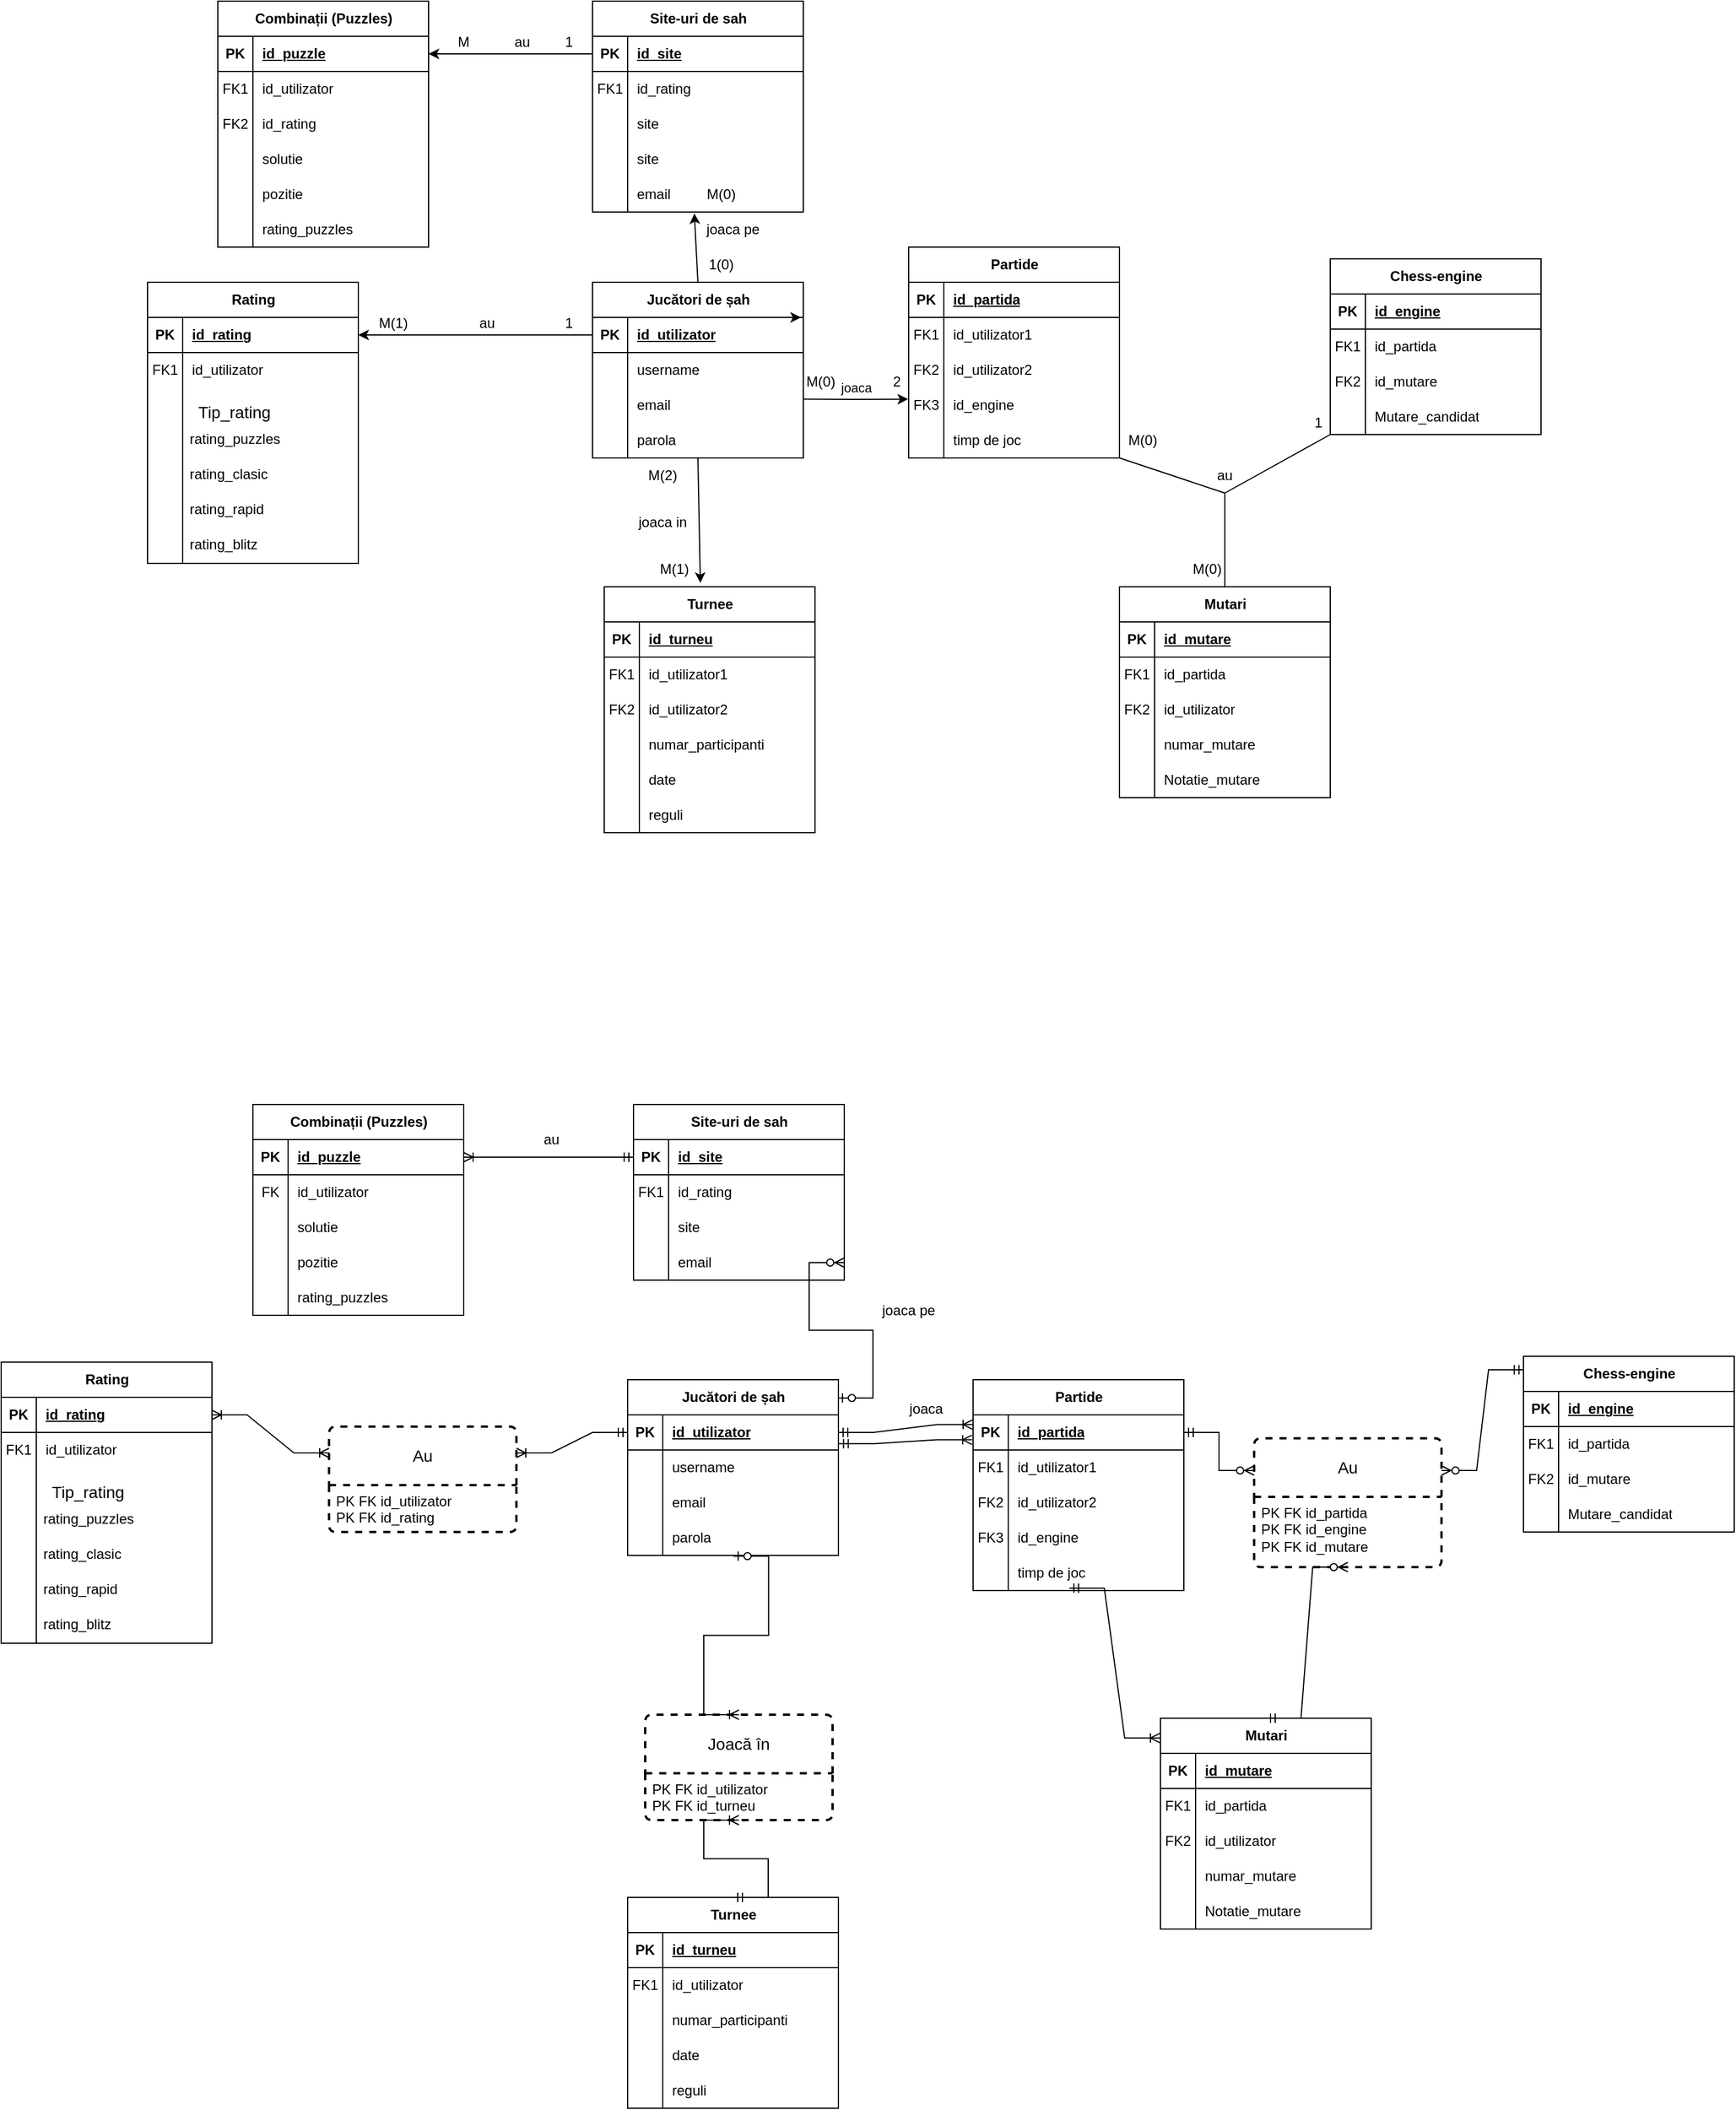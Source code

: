 <mxfile version="26.2.14">
  <diagram id="R2lEEEUBdFMjLlhIrx00" name="Page-1">
    <mxGraphModel dx="1708" dy="751" grid="0" gridSize="10" guides="1" tooltips="1" connect="1" arrows="1" fold="1" page="1" pageScale="1" pageWidth="850" pageHeight="1100" math="0" shadow="0" extFonts="Permanent Marker^https://fonts.googleapis.com/css?family=Permanent+Marker">
      <root>
        <mxCell id="0" />
        <mxCell id="1" parent="0" />
        <mxCell id="h8lowL3ZB-aE6R0n006t-32" value="Jucători de șah" style="shape=table;startSize=30;container=1;collapsible=1;childLayout=tableLayout;fixedRows=1;rowLines=0;fontStyle=1;align=center;resizeLast=1;html=1;" parent="1" vertex="1">
          <mxGeometry x="615" y="491" width="180" height="150" as="geometry" />
        </mxCell>
        <mxCell id="h8lowL3ZB-aE6R0n006t-33" value="" style="shape=tableRow;horizontal=0;startSize=0;swimlaneHead=0;swimlaneBody=0;fillColor=none;collapsible=0;dropTarget=0;points=[[0,0.5],[1,0.5]];portConstraint=eastwest;top=0;left=0;right=0;bottom=1;" parent="h8lowL3ZB-aE6R0n006t-32" vertex="1">
          <mxGeometry y="30" width="180" height="30" as="geometry" />
        </mxCell>
        <mxCell id="h8lowL3ZB-aE6R0n006t-34" value="PK" style="shape=partialRectangle;connectable=0;fillColor=none;top=0;left=0;bottom=0;right=0;fontStyle=1;overflow=hidden;whiteSpace=wrap;html=1;" parent="h8lowL3ZB-aE6R0n006t-33" vertex="1">
          <mxGeometry width="30" height="30" as="geometry">
            <mxRectangle width="30" height="30" as="alternateBounds" />
          </mxGeometry>
        </mxCell>
        <mxCell id="h8lowL3ZB-aE6R0n006t-35" value="id_utilizator" style="shape=partialRectangle;connectable=0;fillColor=none;top=0;left=0;bottom=0;right=0;align=left;spacingLeft=6;fontStyle=5;overflow=hidden;whiteSpace=wrap;html=1;" parent="h8lowL3ZB-aE6R0n006t-33" vertex="1">
          <mxGeometry x="30" width="150" height="30" as="geometry">
            <mxRectangle width="150" height="30" as="alternateBounds" />
          </mxGeometry>
        </mxCell>
        <mxCell id="h8lowL3ZB-aE6R0n006t-36" value="" style="shape=tableRow;horizontal=0;startSize=0;swimlaneHead=0;swimlaneBody=0;fillColor=none;collapsible=0;dropTarget=0;points=[[0,0.5],[1,0.5]];portConstraint=eastwest;top=0;left=0;right=0;bottom=0;" parent="h8lowL3ZB-aE6R0n006t-32" vertex="1">
          <mxGeometry y="60" width="180" height="30" as="geometry" />
        </mxCell>
        <mxCell id="h8lowL3ZB-aE6R0n006t-37" value="" style="shape=partialRectangle;connectable=0;fillColor=none;top=0;left=0;bottom=0;right=0;editable=1;overflow=hidden;whiteSpace=wrap;html=1;" parent="h8lowL3ZB-aE6R0n006t-36" vertex="1">
          <mxGeometry width="30" height="30" as="geometry">
            <mxRectangle width="30" height="30" as="alternateBounds" />
          </mxGeometry>
        </mxCell>
        <mxCell id="h8lowL3ZB-aE6R0n006t-38" value="username" style="shape=partialRectangle;connectable=0;fillColor=none;top=0;left=0;bottom=0;right=0;align=left;spacingLeft=6;overflow=hidden;whiteSpace=wrap;html=1;" parent="h8lowL3ZB-aE6R0n006t-36" vertex="1">
          <mxGeometry x="30" width="150" height="30" as="geometry">
            <mxRectangle width="150" height="30" as="alternateBounds" />
          </mxGeometry>
        </mxCell>
        <mxCell id="h8lowL3ZB-aE6R0n006t-39" value="" style="shape=tableRow;horizontal=0;startSize=0;swimlaneHead=0;swimlaneBody=0;fillColor=none;collapsible=0;dropTarget=0;points=[[0,0.5],[1,0.5]];portConstraint=eastwest;top=0;left=0;right=0;bottom=0;" parent="h8lowL3ZB-aE6R0n006t-32" vertex="1">
          <mxGeometry y="90" width="180" height="30" as="geometry" />
        </mxCell>
        <mxCell id="h8lowL3ZB-aE6R0n006t-40" value="" style="shape=partialRectangle;connectable=0;fillColor=none;top=0;left=0;bottom=0;right=0;editable=1;overflow=hidden;whiteSpace=wrap;html=1;" parent="h8lowL3ZB-aE6R0n006t-39" vertex="1">
          <mxGeometry width="30" height="30" as="geometry">
            <mxRectangle width="30" height="30" as="alternateBounds" />
          </mxGeometry>
        </mxCell>
        <mxCell id="h8lowL3ZB-aE6R0n006t-41" value="email" style="shape=partialRectangle;connectable=0;fillColor=none;top=0;left=0;bottom=0;right=0;align=left;spacingLeft=6;overflow=hidden;whiteSpace=wrap;html=1;" parent="h8lowL3ZB-aE6R0n006t-39" vertex="1">
          <mxGeometry x="30" width="150" height="30" as="geometry">
            <mxRectangle width="150" height="30" as="alternateBounds" />
          </mxGeometry>
        </mxCell>
        <mxCell id="h8lowL3ZB-aE6R0n006t-42" value="" style="shape=tableRow;horizontal=0;startSize=0;swimlaneHead=0;swimlaneBody=0;fillColor=none;collapsible=0;dropTarget=0;points=[[0,0.5],[1,0.5]];portConstraint=eastwest;top=0;left=0;right=0;bottom=0;" parent="h8lowL3ZB-aE6R0n006t-32" vertex="1">
          <mxGeometry y="120" width="180" height="30" as="geometry" />
        </mxCell>
        <mxCell id="h8lowL3ZB-aE6R0n006t-43" value="" style="shape=partialRectangle;connectable=0;fillColor=none;top=0;left=0;bottom=0;right=0;editable=1;overflow=hidden;whiteSpace=wrap;html=1;" parent="h8lowL3ZB-aE6R0n006t-42" vertex="1">
          <mxGeometry width="30" height="30" as="geometry">
            <mxRectangle width="30" height="30" as="alternateBounds" />
          </mxGeometry>
        </mxCell>
        <mxCell id="h8lowL3ZB-aE6R0n006t-44" value="parola" style="shape=partialRectangle;connectable=0;fillColor=none;top=0;left=0;bottom=0;right=0;align=left;spacingLeft=6;overflow=hidden;whiteSpace=wrap;html=1;" parent="h8lowL3ZB-aE6R0n006t-42" vertex="1">
          <mxGeometry x="30" width="150" height="30" as="geometry">
            <mxRectangle width="150" height="30" as="alternateBounds" />
          </mxGeometry>
        </mxCell>
        <mxCell id="h8lowL3ZB-aE6R0n006t-45" value="Partide" style="shape=table;startSize=30;container=1;collapsible=1;childLayout=tableLayout;fixedRows=1;rowLines=0;fontStyle=1;align=center;resizeLast=1;html=1;" parent="1" vertex="1">
          <mxGeometry x="885" y="461" width="180" height="180" as="geometry" />
        </mxCell>
        <mxCell id="h8lowL3ZB-aE6R0n006t-46" value="" style="shape=tableRow;horizontal=0;startSize=0;swimlaneHead=0;swimlaneBody=0;fillColor=none;collapsible=0;dropTarget=0;points=[[0,0.5],[1,0.5]];portConstraint=eastwest;top=0;left=0;right=0;bottom=1;" parent="h8lowL3ZB-aE6R0n006t-45" vertex="1">
          <mxGeometry y="30" width="180" height="30" as="geometry" />
        </mxCell>
        <mxCell id="h8lowL3ZB-aE6R0n006t-47" value="PK" style="shape=partialRectangle;connectable=0;fillColor=none;top=0;left=0;bottom=0;right=0;fontStyle=1;overflow=hidden;whiteSpace=wrap;html=1;" parent="h8lowL3ZB-aE6R0n006t-46" vertex="1">
          <mxGeometry width="30" height="30" as="geometry">
            <mxRectangle width="30" height="30" as="alternateBounds" />
          </mxGeometry>
        </mxCell>
        <mxCell id="h8lowL3ZB-aE6R0n006t-48" value="id_partida" style="shape=partialRectangle;connectable=0;fillColor=none;top=0;left=0;bottom=0;right=0;align=left;spacingLeft=6;fontStyle=5;overflow=hidden;whiteSpace=wrap;html=1;" parent="h8lowL3ZB-aE6R0n006t-46" vertex="1">
          <mxGeometry x="30" width="150" height="30" as="geometry">
            <mxRectangle width="150" height="30" as="alternateBounds" />
          </mxGeometry>
        </mxCell>
        <mxCell id="h8lowL3ZB-aE6R0n006t-49" value="" style="shape=tableRow;horizontal=0;startSize=0;swimlaneHead=0;swimlaneBody=0;fillColor=none;collapsible=0;dropTarget=0;points=[[0,0.5],[1,0.5]];portConstraint=eastwest;top=0;left=0;right=0;bottom=0;" parent="h8lowL3ZB-aE6R0n006t-45" vertex="1">
          <mxGeometry y="60" width="180" height="30" as="geometry" />
        </mxCell>
        <mxCell id="h8lowL3ZB-aE6R0n006t-50" value="FK1" style="shape=partialRectangle;connectable=0;fillColor=none;top=0;left=0;bottom=0;right=0;editable=1;overflow=hidden;whiteSpace=wrap;html=1;" parent="h8lowL3ZB-aE6R0n006t-49" vertex="1">
          <mxGeometry width="30" height="30" as="geometry">
            <mxRectangle width="30" height="30" as="alternateBounds" />
          </mxGeometry>
        </mxCell>
        <mxCell id="h8lowL3ZB-aE6R0n006t-51" value="id_utilizator1" style="shape=partialRectangle;connectable=0;fillColor=none;top=0;left=0;bottom=0;right=0;align=left;spacingLeft=6;overflow=hidden;whiteSpace=wrap;html=1;" parent="h8lowL3ZB-aE6R0n006t-49" vertex="1">
          <mxGeometry x="30" width="150" height="30" as="geometry">
            <mxRectangle width="150" height="30" as="alternateBounds" />
          </mxGeometry>
        </mxCell>
        <mxCell id="h8lowL3ZB-aE6R0n006t-52" value="" style="shape=tableRow;horizontal=0;startSize=0;swimlaneHead=0;swimlaneBody=0;fillColor=none;collapsible=0;dropTarget=0;points=[[0,0.5],[1,0.5]];portConstraint=eastwest;top=0;left=0;right=0;bottom=0;" parent="h8lowL3ZB-aE6R0n006t-45" vertex="1">
          <mxGeometry y="90" width="180" height="30" as="geometry" />
        </mxCell>
        <mxCell id="h8lowL3ZB-aE6R0n006t-53" value="FK2" style="shape=partialRectangle;connectable=0;fillColor=none;top=0;left=0;bottom=0;right=0;editable=1;overflow=hidden;whiteSpace=wrap;html=1;" parent="h8lowL3ZB-aE6R0n006t-52" vertex="1">
          <mxGeometry width="30" height="30" as="geometry">
            <mxRectangle width="30" height="30" as="alternateBounds" />
          </mxGeometry>
        </mxCell>
        <mxCell id="h8lowL3ZB-aE6R0n006t-54" value="id_utilizator2" style="shape=partialRectangle;connectable=0;fillColor=none;top=0;left=0;bottom=0;right=0;align=left;spacingLeft=6;overflow=hidden;whiteSpace=wrap;html=1;" parent="h8lowL3ZB-aE6R0n006t-52" vertex="1">
          <mxGeometry x="30" width="150" height="30" as="geometry">
            <mxRectangle width="150" height="30" as="alternateBounds" />
          </mxGeometry>
        </mxCell>
        <mxCell id="h8lowL3ZB-aE6R0n006t-55" value="" style="shape=tableRow;horizontal=0;startSize=0;swimlaneHead=0;swimlaneBody=0;fillColor=none;collapsible=0;dropTarget=0;points=[[0,0.5],[1,0.5]];portConstraint=eastwest;top=0;left=0;right=0;bottom=0;" parent="h8lowL3ZB-aE6R0n006t-45" vertex="1">
          <mxGeometry y="120" width="180" height="30" as="geometry" />
        </mxCell>
        <mxCell id="h8lowL3ZB-aE6R0n006t-56" value="FK3" style="shape=partialRectangle;connectable=0;fillColor=none;top=0;left=0;bottom=0;right=0;editable=1;overflow=hidden;whiteSpace=wrap;html=1;" parent="h8lowL3ZB-aE6R0n006t-55" vertex="1">
          <mxGeometry width="30" height="30" as="geometry">
            <mxRectangle width="30" height="30" as="alternateBounds" />
          </mxGeometry>
        </mxCell>
        <mxCell id="h8lowL3ZB-aE6R0n006t-57" value="id_engine" style="shape=partialRectangle;connectable=0;fillColor=none;top=0;left=0;bottom=0;right=0;align=left;spacingLeft=6;overflow=hidden;whiteSpace=wrap;html=1;" parent="h8lowL3ZB-aE6R0n006t-55" vertex="1">
          <mxGeometry x="30" width="150" height="30" as="geometry">
            <mxRectangle width="150" height="30" as="alternateBounds" />
          </mxGeometry>
        </mxCell>
        <mxCell id="h8lowL3ZB-aE6R0n006t-58" style="shape=tableRow;horizontal=0;startSize=0;swimlaneHead=0;swimlaneBody=0;fillColor=none;collapsible=0;dropTarget=0;points=[[0,0.5],[1,0.5]];portConstraint=eastwest;top=0;left=0;right=0;bottom=0;" parent="h8lowL3ZB-aE6R0n006t-45" vertex="1">
          <mxGeometry y="150" width="180" height="30" as="geometry" />
        </mxCell>
        <mxCell id="h8lowL3ZB-aE6R0n006t-59" style="shape=partialRectangle;connectable=0;fillColor=none;top=0;left=0;bottom=0;right=0;editable=1;overflow=hidden;whiteSpace=wrap;html=1;" parent="h8lowL3ZB-aE6R0n006t-58" vertex="1">
          <mxGeometry width="30" height="30" as="geometry">
            <mxRectangle width="30" height="30" as="alternateBounds" />
          </mxGeometry>
        </mxCell>
        <mxCell id="h8lowL3ZB-aE6R0n006t-60" value="timp de joc" style="shape=partialRectangle;connectable=0;fillColor=none;top=0;left=0;bottom=0;right=0;align=left;spacingLeft=6;overflow=hidden;whiteSpace=wrap;html=1;" parent="h8lowL3ZB-aE6R0n006t-58" vertex="1">
          <mxGeometry x="30" width="150" height="30" as="geometry">
            <mxRectangle width="150" height="30" as="alternateBounds" />
          </mxGeometry>
        </mxCell>
        <mxCell id="h8lowL3ZB-aE6R0n006t-61" value="Site-uri de sah" style="shape=table;startSize=30;container=1;collapsible=1;childLayout=tableLayout;fixedRows=1;rowLines=0;fontStyle=1;align=center;resizeLast=1;html=1;" parent="1" vertex="1">
          <mxGeometry x="615" y="251" width="180" height="180" as="geometry" />
        </mxCell>
        <mxCell id="h8lowL3ZB-aE6R0n006t-62" value="" style="shape=tableRow;horizontal=0;startSize=0;swimlaneHead=0;swimlaneBody=0;fillColor=none;collapsible=0;dropTarget=0;points=[[0,0.5],[1,0.5]];portConstraint=eastwest;top=0;left=0;right=0;bottom=1;" parent="h8lowL3ZB-aE6R0n006t-61" vertex="1">
          <mxGeometry y="30" width="180" height="30" as="geometry" />
        </mxCell>
        <mxCell id="h8lowL3ZB-aE6R0n006t-63" value="PK" style="shape=partialRectangle;connectable=0;fillColor=none;top=0;left=0;bottom=0;right=0;fontStyle=1;overflow=hidden;whiteSpace=wrap;html=1;" parent="h8lowL3ZB-aE6R0n006t-62" vertex="1">
          <mxGeometry width="30" height="30" as="geometry">
            <mxRectangle width="30" height="30" as="alternateBounds" />
          </mxGeometry>
        </mxCell>
        <mxCell id="h8lowL3ZB-aE6R0n006t-64" value="id_site" style="shape=partialRectangle;connectable=0;fillColor=none;top=0;left=0;bottom=0;right=0;align=left;spacingLeft=6;fontStyle=5;overflow=hidden;whiteSpace=wrap;html=1;" parent="h8lowL3ZB-aE6R0n006t-62" vertex="1">
          <mxGeometry x="30" width="150" height="30" as="geometry">
            <mxRectangle width="150" height="30" as="alternateBounds" />
          </mxGeometry>
        </mxCell>
        <mxCell id="h8lowL3ZB-aE6R0n006t-65" value="" style="shape=tableRow;horizontal=0;startSize=0;swimlaneHead=0;swimlaneBody=0;fillColor=none;collapsible=0;dropTarget=0;points=[[0,0.5],[1,0.5]];portConstraint=eastwest;top=0;left=0;right=0;bottom=0;" parent="h8lowL3ZB-aE6R0n006t-61" vertex="1">
          <mxGeometry y="60" width="180" height="30" as="geometry" />
        </mxCell>
        <mxCell id="h8lowL3ZB-aE6R0n006t-66" value="FK1" style="shape=partialRectangle;connectable=0;fillColor=none;top=0;left=0;bottom=0;right=0;editable=1;overflow=hidden;whiteSpace=wrap;html=1;" parent="h8lowL3ZB-aE6R0n006t-65" vertex="1">
          <mxGeometry width="30" height="30" as="geometry">
            <mxRectangle width="30" height="30" as="alternateBounds" />
          </mxGeometry>
        </mxCell>
        <mxCell id="h8lowL3ZB-aE6R0n006t-67" value="id_rating" style="shape=partialRectangle;connectable=0;fillColor=none;top=0;left=0;bottom=0;right=0;align=left;spacingLeft=6;overflow=hidden;whiteSpace=wrap;html=1;" parent="h8lowL3ZB-aE6R0n006t-65" vertex="1">
          <mxGeometry x="30" width="150" height="30" as="geometry">
            <mxRectangle width="150" height="30" as="alternateBounds" />
          </mxGeometry>
        </mxCell>
        <mxCell id="w2BElHZTrqTpdHYwmire-5" value="" style="shape=tableRow;horizontal=0;startSize=0;swimlaneHead=0;swimlaneBody=0;fillColor=none;collapsible=0;dropTarget=0;points=[[0,0.5],[1,0.5]];portConstraint=eastwest;top=0;left=0;right=0;bottom=0;" vertex="1" parent="h8lowL3ZB-aE6R0n006t-61">
          <mxGeometry y="90" width="180" height="30" as="geometry" />
        </mxCell>
        <mxCell id="w2BElHZTrqTpdHYwmire-6" value="" style="shape=partialRectangle;connectable=0;fillColor=none;top=0;left=0;bottom=0;right=0;editable=1;overflow=hidden;whiteSpace=wrap;html=1;" vertex="1" parent="w2BElHZTrqTpdHYwmire-5">
          <mxGeometry width="30" height="30" as="geometry">
            <mxRectangle width="30" height="30" as="alternateBounds" />
          </mxGeometry>
        </mxCell>
        <mxCell id="w2BElHZTrqTpdHYwmire-7" value="site" style="shape=partialRectangle;connectable=0;fillColor=none;top=0;left=0;bottom=0;right=0;align=left;spacingLeft=6;overflow=hidden;whiteSpace=wrap;html=1;" vertex="1" parent="w2BElHZTrqTpdHYwmire-5">
          <mxGeometry x="30" width="150" height="30" as="geometry">
            <mxRectangle width="150" height="30" as="alternateBounds" />
          </mxGeometry>
        </mxCell>
        <mxCell id="h8lowL3ZB-aE6R0n006t-68" value="" style="shape=tableRow;horizontal=0;startSize=0;swimlaneHead=0;swimlaneBody=0;fillColor=none;collapsible=0;dropTarget=0;points=[[0,0.5],[1,0.5]];portConstraint=eastwest;top=0;left=0;right=0;bottom=0;" parent="h8lowL3ZB-aE6R0n006t-61" vertex="1">
          <mxGeometry y="120" width="180" height="30" as="geometry" />
        </mxCell>
        <mxCell id="h8lowL3ZB-aE6R0n006t-69" value="" style="shape=partialRectangle;connectable=0;fillColor=none;top=0;left=0;bottom=0;right=0;editable=1;overflow=hidden;whiteSpace=wrap;html=1;" parent="h8lowL3ZB-aE6R0n006t-68" vertex="1">
          <mxGeometry width="30" height="30" as="geometry">
            <mxRectangle width="30" height="30" as="alternateBounds" />
          </mxGeometry>
        </mxCell>
        <mxCell id="h8lowL3ZB-aE6R0n006t-70" value="site" style="shape=partialRectangle;connectable=0;fillColor=none;top=0;left=0;bottom=0;right=0;align=left;spacingLeft=6;overflow=hidden;whiteSpace=wrap;html=1;" parent="h8lowL3ZB-aE6R0n006t-68" vertex="1">
          <mxGeometry x="30" width="150" height="30" as="geometry">
            <mxRectangle width="150" height="30" as="alternateBounds" />
          </mxGeometry>
        </mxCell>
        <mxCell id="h8lowL3ZB-aE6R0n006t-71" value="" style="shape=tableRow;horizontal=0;startSize=0;swimlaneHead=0;swimlaneBody=0;fillColor=none;collapsible=0;dropTarget=0;points=[[0,0.5],[1,0.5]];portConstraint=eastwest;top=0;left=0;right=0;bottom=0;" parent="h8lowL3ZB-aE6R0n006t-61" vertex="1">
          <mxGeometry y="150" width="180" height="30" as="geometry" />
        </mxCell>
        <mxCell id="h8lowL3ZB-aE6R0n006t-72" value="" style="shape=partialRectangle;connectable=0;fillColor=none;top=0;left=0;bottom=0;right=0;editable=1;overflow=hidden;whiteSpace=wrap;html=1;" parent="h8lowL3ZB-aE6R0n006t-71" vertex="1">
          <mxGeometry width="30" height="30" as="geometry">
            <mxRectangle width="30" height="30" as="alternateBounds" />
          </mxGeometry>
        </mxCell>
        <mxCell id="h8lowL3ZB-aE6R0n006t-73" value="email" style="shape=partialRectangle;connectable=0;fillColor=none;top=0;left=0;bottom=0;right=0;align=left;spacingLeft=6;overflow=hidden;whiteSpace=wrap;html=1;" parent="h8lowL3ZB-aE6R0n006t-71" vertex="1">
          <mxGeometry x="30" width="150" height="30" as="geometry">
            <mxRectangle width="150" height="30" as="alternateBounds" />
          </mxGeometry>
        </mxCell>
        <mxCell id="h8lowL3ZB-aE6R0n006t-74" value="Chess-engine" style="shape=table;startSize=30;container=1;collapsible=1;childLayout=tableLayout;fixedRows=1;rowLines=0;fontStyle=1;align=center;resizeLast=1;html=1;" parent="1" vertex="1">
          <mxGeometry x="1245" y="471" width="180" height="150" as="geometry" />
        </mxCell>
        <mxCell id="h8lowL3ZB-aE6R0n006t-75" value="" style="shape=tableRow;horizontal=0;startSize=0;swimlaneHead=0;swimlaneBody=0;fillColor=none;collapsible=0;dropTarget=0;points=[[0,0.5],[1,0.5]];portConstraint=eastwest;top=0;left=0;right=0;bottom=1;" parent="h8lowL3ZB-aE6R0n006t-74" vertex="1">
          <mxGeometry y="30" width="180" height="30" as="geometry" />
        </mxCell>
        <mxCell id="h8lowL3ZB-aE6R0n006t-76" value="PK" style="shape=partialRectangle;connectable=0;fillColor=none;top=0;left=0;bottom=0;right=0;fontStyle=1;overflow=hidden;whiteSpace=wrap;html=1;" parent="h8lowL3ZB-aE6R0n006t-75" vertex="1">
          <mxGeometry width="30" height="30" as="geometry">
            <mxRectangle width="30" height="30" as="alternateBounds" />
          </mxGeometry>
        </mxCell>
        <mxCell id="h8lowL3ZB-aE6R0n006t-77" value="id_engine" style="shape=partialRectangle;connectable=0;fillColor=none;top=0;left=0;bottom=0;right=0;align=left;spacingLeft=6;fontStyle=5;overflow=hidden;whiteSpace=wrap;html=1;" parent="h8lowL3ZB-aE6R0n006t-75" vertex="1">
          <mxGeometry x="30" width="150" height="30" as="geometry">
            <mxRectangle width="150" height="30" as="alternateBounds" />
          </mxGeometry>
        </mxCell>
        <mxCell id="h8lowL3ZB-aE6R0n006t-78" value="" style="shape=tableRow;horizontal=0;startSize=0;swimlaneHead=0;swimlaneBody=0;fillColor=none;collapsible=0;dropTarget=0;points=[[0,0.5],[1,0.5]];portConstraint=eastwest;top=0;left=0;right=0;bottom=0;" parent="h8lowL3ZB-aE6R0n006t-74" vertex="1">
          <mxGeometry y="60" width="180" height="30" as="geometry" />
        </mxCell>
        <mxCell id="h8lowL3ZB-aE6R0n006t-79" value="FK1" style="shape=partialRectangle;connectable=0;fillColor=none;top=0;left=0;bottom=0;right=0;editable=1;overflow=hidden;whiteSpace=wrap;html=1;" parent="h8lowL3ZB-aE6R0n006t-78" vertex="1">
          <mxGeometry width="30" height="30" as="geometry">
            <mxRectangle width="30" height="30" as="alternateBounds" />
          </mxGeometry>
        </mxCell>
        <mxCell id="h8lowL3ZB-aE6R0n006t-80" value="id_partida" style="shape=partialRectangle;connectable=0;fillColor=none;top=0;left=0;bottom=0;right=0;align=left;spacingLeft=6;overflow=hidden;whiteSpace=wrap;html=1;" parent="h8lowL3ZB-aE6R0n006t-78" vertex="1">
          <mxGeometry x="30" width="150" height="30" as="geometry">
            <mxRectangle width="150" height="30" as="alternateBounds" />
          </mxGeometry>
        </mxCell>
        <mxCell id="h8lowL3ZB-aE6R0n006t-81" value="" style="shape=tableRow;horizontal=0;startSize=0;swimlaneHead=0;swimlaneBody=0;fillColor=none;collapsible=0;dropTarget=0;points=[[0,0.5],[1,0.5]];portConstraint=eastwest;top=0;left=0;right=0;bottom=0;" parent="h8lowL3ZB-aE6R0n006t-74" vertex="1">
          <mxGeometry y="90" width="180" height="30" as="geometry" />
        </mxCell>
        <mxCell id="h8lowL3ZB-aE6R0n006t-82" value="FK2" style="shape=partialRectangle;connectable=0;fillColor=none;top=0;left=0;bottom=0;right=0;editable=1;overflow=hidden;whiteSpace=wrap;html=1;" parent="h8lowL3ZB-aE6R0n006t-81" vertex="1">
          <mxGeometry width="30" height="30" as="geometry">
            <mxRectangle width="30" height="30" as="alternateBounds" />
          </mxGeometry>
        </mxCell>
        <mxCell id="h8lowL3ZB-aE6R0n006t-83" value="id_mutare" style="shape=partialRectangle;connectable=0;fillColor=none;top=0;left=0;bottom=0;right=0;align=left;spacingLeft=6;overflow=hidden;whiteSpace=wrap;html=1;" parent="h8lowL3ZB-aE6R0n006t-81" vertex="1">
          <mxGeometry x="30" width="150" height="30" as="geometry">
            <mxRectangle width="150" height="30" as="alternateBounds" />
          </mxGeometry>
        </mxCell>
        <mxCell id="h8lowL3ZB-aE6R0n006t-84" value="" style="shape=tableRow;horizontal=0;startSize=0;swimlaneHead=0;swimlaneBody=0;fillColor=none;collapsible=0;dropTarget=0;points=[[0,0.5],[1,0.5]];portConstraint=eastwest;top=0;left=0;right=0;bottom=0;" parent="h8lowL3ZB-aE6R0n006t-74" vertex="1">
          <mxGeometry y="120" width="180" height="30" as="geometry" />
        </mxCell>
        <mxCell id="h8lowL3ZB-aE6R0n006t-85" value="" style="shape=partialRectangle;connectable=0;fillColor=none;top=0;left=0;bottom=0;right=0;editable=1;overflow=hidden;whiteSpace=wrap;html=1;" parent="h8lowL3ZB-aE6R0n006t-84" vertex="1">
          <mxGeometry width="30" height="30" as="geometry">
            <mxRectangle width="30" height="30" as="alternateBounds" />
          </mxGeometry>
        </mxCell>
        <mxCell id="h8lowL3ZB-aE6R0n006t-86" value="Mutare_candidat" style="shape=partialRectangle;connectable=0;fillColor=none;top=0;left=0;bottom=0;right=0;align=left;spacingLeft=6;overflow=hidden;whiteSpace=wrap;html=1;" parent="h8lowL3ZB-aE6R0n006t-84" vertex="1">
          <mxGeometry x="30" width="150" height="30" as="geometry">
            <mxRectangle width="150" height="30" as="alternateBounds" />
          </mxGeometry>
        </mxCell>
        <mxCell id="h8lowL3ZB-aE6R0n006t-87" value="Mutari" style="shape=table;startSize=30;container=1;collapsible=1;childLayout=tableLayout;fixedRows=1;rowLines=0;fontStyle=1;align=center;resizeLast=1;html=1;" parent="1" vertex="1">
          <mxGeometry x="1065" y="751" width="180" height="180" as="geometry" />
        </mxCell>
        <mxCell id="h8lowL3ZB-aE6R0n006t-88" value="" style="shape=tableRow;horizontal=0;startSize=0;swimlaneHead=0;swimlaneBody=0;fillColor=none;collapsible=0;dropTarget=0;points=[[0,0.5],[1,0.5]];portConstraint=eastwest;top=0;left=0;right=0;bottom=1;" parent="h8lowL3ZB-aE6R0n006t-87" vertex="1">
          <mxGeometry y="30" width="180" height="30" as="geometry" />
        </mxCell>
        <mxCell id="h8lowL3ZB-aE6R0n006t-89" value="PK" style="shape=partialRectangle;connectable=0;fillColor=none;top=0;left=0;bottom=0;right=0;fontStyle=1;overflow=hidden;whiteSpace=wrap;html=1;" parent="h8lowL3ZB-aE6R0n006t-88" vertex="1">
          <mxGeometry width="30" height="30" as="geometry">
            <mxRectangle width="30" height="30" as="alternateBounds" />
          </mxGeometry>
        </mxCell>
        <mxCell id="h8lowL3ZB-aE6R0n006t-90" value="id_mutare" style="shape=partialRectangle;connectable=0;fillColor=none;top=0;left=0;bottom=0;right=0;align=left;spacingLeft=6;fontStyle=5;overflow=hidden;whiteSpace=wrap;html=1;" parent="h8lowL3ZB-aE6R0n006t-88" vertex="1">
          <mxGeometry x="30" width="150" height="30" as="geometry">
            <mxRectangle width="150" height="30" as="alternateBounds" />
          </mxGeometry>
        </mxCell>
        <mxCell id="h8lowL3ZB-aE6R0n006t-91" value="" style="shape=tableRow;horizontal=0;startSize=0;swimlaneHead=0;swimlaneBody=0;fillColor=none;collapsible=0;dropTarget=0;points=[[0,0.5],[1,0.5]];portConstraint=eastwest;top=0;left=0;right=0;bottom=0;" parent="h8lowL3ZB-aE6R0n006t-87" vertex="1">
          <mxGeometry y="60" width="180" height="30" as="geometry" />
        </mxCell>
        <mxCell id="h8lowL3ZB-aE6R0n006t-92" value="FK1" style="shape=partialRectangle;connectable=0;fillColor=none;top=0;left=0;bottom=0;right=0;editable=1;overflow=hidden;whiteSpace=wrap;html=1;" parent="h8lowL3ZB-aE6R0n006t-91" vertex="1">
          <mxGeometry width="30" height="30" as="geometry">
            <mxRectangle width="30" height="30" as="alternateBounds" />
          </mxGeometry>
        </mxCell>
        <mxCell id="h8lowL3ZB-aE6R0n006t-93" value="id_partida" style="shape=partialRectangle;connectable=0;fillColor=none;top=0;left=0;bottom=0;right=0;align=left;spacingLeft=6;overflow=hidden;whiteSpace=wrap;html=1;" parent="h8lowL3ZB-aE6R0n006t-91" vertex="1">
          <mxGeometry x="30" width="150" height="30" as="geometry">
            <mxRectangle width="150" height="30" as="alternateBounds" />
          </mxGeometry>
        </mxCell>
        <mxCell id="h8lowL3ZB-aE6R0n006t-94" value="" style="shape=tableRow;horizontal=0;startSize=0;swimlaneHead=0;swimlaneBody=0;fillColor=none;collapsible=0;dropTarget=0;points=[[0,0.5],[1,0.5]];portConstraint=eastwest;top=0;left=0;right=0;bottom=0;" parent="h8lowL3ZB-aE6R0n006t-87" vertex="1">
          <mxGeometry y="90" width="180" height="30" as="geometry" />
        </mxCell>
        <mxCell id="h8lowL3ZB-aE6R0n006t-95" value="FK2" style="shape=partialRectangle;connectable=0;fillColor=none;top=0;left=0;bottom=0;right=0;editable=1;overflow=hidden;whiteSpace=wrap;html=1;" parent="h8lowL3ZB-aE6R0n006t-94" vertex="1">
          <mxGeometry width="30" height="30" as="geometry">
            <mxRectangle width="30" height="30" as="alternateBounds" />
          </mxGeometry>
        </mxCell>
        <mxCell id="h8lowL3ZB-aE6R0n006t-96" value="id_utilizator" style="shape=partialRectangle;connectable=0;fillColor=none;top=0;left=0;bottom=0;right=0;align=left;spacingLeft=6;overflow=hidden;whiteSpace=wrap;html=1;" parent="h8lowL3ZB-aE6R0n006t-94" vertex="1">
          <mxGeometry x="30" width="150" height="30" as="geometry">
            <mxRectangle width="150" height="30" as="alternateBounds" />
          </mxGeometry>
        </mxCell>
        <mxCell id="h8lowL3ZB-aE6R0n006t-97" value="" style="shape=tableRow;horizontal=0;startSize=0;swimlaneHead=0;swimlaneBody=0;fillColor=none;collapsible=0;dropTarget=0;points=[[0,0.5],[1,0.5]];portConstraint=eastwest;top=0;left=0;right=0;bottom=0;" parent="h8lowL3ZB-aE6R0n006t-87" vertex="1">
          <mxGeometry y="120" width="180" height="30" as="geometry" />
        </mxCell>
        <mxCell id="h8lowL3ZB-aE6R0n006t-98" value="" style="shape=partialRectangle;connectable=0;fillColor=none;top=0;left=0;bottom=0;right=0;editable=1;overflow=hidden;whiteSpace=wrap;html=1;" parent="h8lowL3ZB-aE6R0n006t-97" vertex="1">
          <mxGeometry width="30" height="30" as="geometry">
            <mxRectangle width="30" height="30" as="alternateBounds" />
          </mxGeometry>
        </mxCell>
        <mxCell id="h8lowL3ZB-aE6R0n006t-99" value="numar_mutare" style="shape=partialRectangle;connectable=0;fillColor=none;top=0;left=0;bottom=0;right=0;align=left;spacingLeft=6;overflow=hidden;whiteSpace=wrap;html=1;" parent="h8lowL3ZB-aE6R0n006t-97" vertex="1">
          <mxGeometry x="30" width="150" height="30" as="geometry">
            <mxRectangle width="150" height="30" as="alternateBounds" />
          </mxGeometry>
        </mxCell>
        <mxCell id="h8lowL3ZB-aE6R0n006t-100" style="shape=tableRow;horizontal=0;startSize=0;swimlaneHead=0;swimlaneBody=0;fillColor=none;collapsible=0;dropTarget=0;points=[[0,0.5],[1,0.5]];portConstraint=eastwest;top=0;left=0;right=0;bottom=0;" parent="h8lowL3ZB-aE6R0n006t-87" vertex="1">
          <mxGeometry y="150" width="180" height="30" as="geometry" />
        </mxCell>
        <mxCell id="h8lowL3ZB-aE6R0n006t-101" style="shape=partialRectangle;connectable=0;fillColor=none;top=0;left=0;bottom=0;right=0;editable=1;overflow=hidden;whiteSpace=wrap;html=1;" parent="h8lowL3ZB-aE6R0n006t-100" vertex="1">
          <mxGeometry width="30" height="30" as="geometry">
            <mxRectangle width="30" height="30" as="alternateBounds" />
          </mxGeometry>
        </mxCell>
        <mxCell id="h8lowL3ZB-aE6R0n006t-102" value="&lt;div&gt;Notatie_mutare&lt;/div&gt;" style="shape=partialRectangle;connectable=0;fillColor=none;top=0;left=0;bottom=0;right=0;align=left;spacingLeft=6;overflow=hidden;whiteSpace=wrap;html=1;" parent="h8lowL3ZB-aE6R0n006t-100" vertex="1">
          <mxGeometry x="30" width="150" height="30" as="geometry">
            <mxRectangle width="150" height="30" as="alternateBounds" />
          </mxGeometry>
        </mxCell>
        <mxCell id="h8lowL3ZB-aE6R0n006t-103" value="Rating" style="shape=table;startSize=30;container=1;collapsible=1;childLayout=tableLayout;fixedRows=1;rowLines=0;fontStyle=1;align=center;resizeLast=1;html=1;" parent="1" vertex="1">
          <mxGeometry x="235" y="491" width="180" height="240" as="geometry" />
        </mxCell>
        <mxCell id="h8lowL3ZB-aE6R0n006t-104" value="" style="shape=tableRow;horizontal=0;startSize=0;swimlaneHead=0;swimlaneBody=0;fillColor=none;collapsible=0;dropTarget=0;points=[[0,0.5],[1,0.5]];portConstraint=eastwest;top=0;left=0;right=0;bottom=1;" parent="h8lowL3ZB-aE6R0n006t-103" vertex="1">
          <mxGeometry y="30" width="180" height="30" as="geometry" />
        </mxCell>
        <mxCell id="h8lowL3ZB-aE6R0n006t-105" value="PK" style="shape=partialRectangle;connectable=0;fillColor=none;top=0;left=0;bottom=0;right=0;fontStyle=1;overflow=hidden;whiteSpace=wrap;html=1;" parent="h8lowL3ZB-aE6R0n006t-104" vertex="1">
          <mxGeometry width="30" height="30" as="geometry">
            <mxRectangle width="30" height="30" as="alternateBounds" />
          </mxGeometry>
        </mxCell>
        <mxCell id="h8lowL3ZB-aE6R0n006t-106" value="id_rating" style="shape=partialRectangle;connectable=0;fillColor=none;top=0;left=0;bottom=0;right=0;align=left;spacingLeft=6;fontStyle=5;overflow=hidden;whiteSpace=wrap;html=1;" parent="h8lowL3ZB-aE6R0n006t-104" vertex="1">
          <mxGeometry x="30" width="150" height="30" as="geometry">
            <mxRectangle width="150" height="30" as="alternateBounds" />
          </mxGeometry>
        </mxCell>
        <mxCell id="h8lowL3ZB-aE6R0n006t-107" value="" style="shape=tableRow;horizontal=0;startSize=0;swimlaneHead=0;swimlaneBody=0;fillColor=none;collapsible=0;dropTarget=0;points=[[0,0.5],[1,0.5]];portConstraint=eastwest;top=0;left=0;right=0;bottom=0;" parent="h8lowL3ZB-aE6R0n006t-103" vertex="1">
          <mxGeometry y="60" width="180" height="30" as="geometry" />
        </mxCell>
        <mxCell id="h8lowL3ZB-aE6R0n006t-108" value="FK1" style="shape=partialRectangle;connectable=0;fillColor=none;top=0;left=0;bottom=0;right=0;editable=1;overflow=hidden;whiteSpace=wrap;html=1;" parent="h8lowL3ZB-aE6R0n006t-107" vertex="1">
          <mxGeometry width="30" height="30" as="geometry">
            <mxRectangle width="30" height="30" as="alternateBounds" />
          </mxGeometry>
        </mxCell>
        <mxCell id="h8lowL3ZB-aE6R0n006t-109" value="id_utilizator" style="shape=partialRectangle;connectable=0;fillColor=none;top=0;left=0;bottom=0;right=0;align=left;spacingLeft=6;overflow=hidden;whiteSpace=wrap;html=1;" parent="h8lowL3ZB-aE6R0n006t-107" vertex="1">
          <mxGeometry x="30" width="150" height="30" as="geometry">
            <mxRectangle width="150" height="30" as="alternateBounds" />
          </mxGeometry>
        </mxCell>
        <mxCell id="h8lowL3ZB-aE6R0n006t-110" value="" style="shape=tableRow;horizontal=0;startSize=0;swimlaneHead=0;swimlaneBody=0;fillColor=none;collapsible=0;dropTarget=0;points=[[0,0.5],[1,0.5]];portConstraint=eastwest;top=0;left=0;right=0;bottom=0;" parent="h8lowL3ZB-aE6R0n006t-103" vertex="1">
          <mxGeometry y="90" width="180" height="30" as="geometry" />
        </mxCell>
        <mxCell id="h8lowL3ZB-aE6R0n006t-111" value="" style="shape=partialRectangle;connectable=0;fillColor=none;top=0;left=0;bottom=0;right=0;editable=1;overflow=hidden;whiteSpace=wrap;html=1;" parent="h8lowL3ZB-aE6R0n006t-110" vertex="1">
          <mxGeometry width="30" height="30" as="geometry">
            <mxRectangle width="30" height="30" as="alternateBounds" />
          </mxGeometry>
        </mxCell>
        <mxCell id="h8lowL3ZB-aE6R0n006t-112" value="" style="shape=partialRectangle;connectable=0;fillColor=none;top=0;left=0;bottom=0;right=0;align=left;spacingLeft=6;overflow=hidden;whiteSpace=wrap;html=1;" parent="h8lowL3ZB-aE6R0n006t-110" vertex="1">
          <mxGeometry x="30" width="150" height="30" as="geometry">
            <mxRectangle width="150" height="30" as="alternateBounds" />
          </mxGeometry>
        </mxCell>
        <mxCell id="h8lowL3ZB-aE6R0n006t-113" value="" style="shape=tableRow;horizontal=0;startSize=0;swimlaneHead=0;swimlaneBody=0;fillColor=none;collapsible=0;dropTarget=0;points=[[0,0.5],[1,0.5]];portConstraint=eastwest;top=0;left=0;right=0;bottom=0;" parent="h8lowL3ZB-aE6R0n006t-103" vertex="1">
          <mxGeometry y="120" width="180" height="30" as="geometry" />
        </mxCell>
        <mxCell id="h8lowL3ZB-aE6R0n006t-114" value="" style="shape=partialRectangle;connectable=0;fillColor=none;top=0;left=0;bottom=0;right=0;editable=1;overflow=hidden;whiteSpace=wrap;html=1;" parent="h8lowL3ZB-aE6R0n006t-113" vertex="1">
          <mxGeometry width="30" height="30" as="geometry">
            <mxRectangle width="30" height="30" as="alternateBounds" />
          </mxGeometry>
        </mxCell>
        <mxCell id="h8lowL3ZB-aE6R0n006t-115" value="" style="shape=partialRectangle;connectable=0;fillColor=none;top=0;left=0;bottom=0;right=0;align=left;spacingLeft=6;overflow=hidden;whiteSpace=wrap;html=1;" parent="h8lowL3ZB-aE6R0n006t-113" vertex="1">
          <mxGeometry x="30" width="150" height="30" as="geometry">
            <mxRectangle width="150" height="30" as="alternateBounds" />
          </mxGeometry>
        </mxCell>
        <mxCell id="h8lowL3ZB-aE6R0n006t-116" style="shape=tableRow;horizontal=0;startSize=0;swimlaneHead=0;swimlaneBody=0;fillColor=none;collapsible=0;dropTarget=0;points=[[0,0.5],[1,0.5]];portConstraint=eastwest;top=0;left=0;right=0;bottom=0;" parent="h8lowL3ZB-aE6R0n006t-103" vertex="1">
          <mxGeometry y="150" width="180" height="30" as="geometry" />
        </mxCell>
        <mxCell id="h8lowL3ZB-aE6R0n006t-117" value="" style="shape=partialRectangle;connectable=0;fillColor=none;top=0;left=0;bottom=0;right=0;editable=1;overflow=hidden;whiteSpace=wrap;html=1;" parent="h8lowL3ZB-aE6R0n006t-116" vertex="1">
          <mxGeometry width="30" height="30" as="geometry">
            <mxRectangle width="30" height="30" as="alternateBounds" />
          </mxGeometry>
        </mxCell>
        <mxCell id="h8lowL3ZB-aE6R0n006t-118" value="" style="shape=partialRectangle;connectable=0;fillColor=none;top=0;left=0;bottom=0;right=0;align=left;spacingLeft=6;overflow=hidden;whiteSpace=wrap;html=1;" parent="h8lowL3ZB-aE6R0n006t-116" vertex="1">
          <mxGeometry x="30" width="150" height="30" as="geometry">
            <mxRectangle width="150" height="30" as="alternateBounds" />
          </mxGeometry>
        </mxCell>
        <mxCell id="h8lowL3ZB-aE6R0n006t-119" style="shape=tableRow;horizontal=0;startSize=0;swimlaneHead=0;swimlaneBody=0;fillColor=none;collapsible=0;dropTarget=0;points=[[0,0.5],[1,0.5]];portConstraint=eastwest;top=0;left=0;right=0;bottom=0;" parent="h8lowL3ZB-aE6R0n006t-103" vertex="1">
          <mxGeometry y="180" width="180" height="30" as="geometry" />
        </mxCell>
        <mxCell id="h8lowL3ZB-aE6R0n006t-120" value="" style="shape=partialRectangle;connectable=0;fillColor=none;top=0;left=0;bottom=0;right=0;editable=1;overflow=hidden;whiteSpace=wrap;html=1;" parent="h8lowL3ZB-aE6R0n006t-119" vertex="1">
          <mxGeometry width="30" height="30" as="geometry">
            <mxRectangle width="30" height="30" as="alternateBounds" />
          </mxGeometry>
        </mxCell>
        <mxCell id="h8lowL3ZB-aE6R0n006t-121" value="" style="shape=partialRectangle;connectable=0;fillColor=none;top=0;left=0;bottom=0;right=0;align=left;spacingLeft=6;overflow=hidden;whiteSpace=wrap;html=1;" parent="h8lowL3ZB-aE6R0n006t-119" vertex="1">
          <mxGeometry x="30" width="150" height="30" as="geometry">
            <mxRectangle width="150" height="30" as="alternateBounds" />
          </mxGeometry>
        </mxCell>
        <mxCell id="h8lowL3ZB-aE6R0n006t-521" style="shape=tableRow;horizontal=0;startSize=0;swimlaneHead=0;swimlaneBody=0;fillColor=none;collapsible=0;dropTarget=0;points=[[0,0.5],[1,0.5]];portConstraint=eastwest;top=0;left=0;right=0;bottom=0;" parent="h8lowL3ZB-aE6R0n006t-103" vertex="1">
          <mxGeometry y="210" width="180" height="30" as="geometry" />
        </mxCell>
        <mxCell id="h8lowL3ZB-aE6R0n006t-522" style="shape=partialRectangle;connectable=0;fillColor=none;top=0;left=0;bottom=0;right=0;editable=1;overflow=hidden;whiteSpace=wrap;html=1;" parent="h8lowL3ZB-aE6R0n006t-521" vertex="1">
          <mxGeometry width="30" height="30" as="geometry">
            <mxRectangle width="30" height="30" as="alternateBounds" />
          </mxGeometry>
        </mxCell>
        <mxCell id="h8lowL3ZB-aE6R0n006t-523" style="shape=partialRectangle;connectable=0;fillColor=none;top=0;left=0;bottom=0;right=0;align=left;spacingLeft=6;overflow=hidden;whiteSpace=wrap;html=1;" parent="h8lowL3ZB-aE6R0n006t-521" vertex="1">
          <mxGeometry x="30" width="150" height="30" as="geometry">
            <mxRectangle width="150" height="30" as="alternateBounds" />
          </mxGeometry>
        </mxCell>
        <mxCell id="h8lowL3ZB-aE6R0n006t-122" value="Turnee" style="shape=table;startSize=30;container=1;collapsible=1;childLayout=tableLayout;fixedRows=1;rowLines=0;fontStyle=1;align=center;resizeLast=1;html=1;" parent="1" vertex="1">
          <mxGeometry x="625" y="751" width="180" height="210" as="geometry" />
        </mxCell>
        <mxCell id="h8lowL3ZB-aE6R0n006t-123" value="" style="shape=tableRow;horizontal=0;startSize=0;swimlaneHead=0;swimlaneBody=0;fillColor=none;collapsible=0;dropTarget=0;points=[[0,0.5],[1,0.5]];portConstraint=eastwest;top=0;left=0;right=0;bottom=1;" parent="h8lowL3ZB-aE6R0n006t-122" vertex="1">
          <mxGeometry y="30" width="180" height="30" as="geometry" />
        </mxCell>
        <mxCell id="h8lowL3ZB-aE6R0n006t-124" value="PK" style="shape=partialRectangle;connectable=0;fillColor=none;top=0;left=0;bottom=0;right=0;fontStyle=1;overflow=hidden;whiteSpace=wrap;html=1;" parent="h8lowL3ZB-aE6R0n006t-123" vertex="1">
          <mxGeometry width="30" height="30" as="geometry">
            <mxRectangle width="30" height="30" as="alternateBounds" />
          </mxGeometry>
        </mxCell>
        <mxCell id="h8lowL3ZB-aE6R0n006t-125" value="id_turneu" style="shape=partialRectangle;connectable=0;fillColor=none;top=0;left=0;bottom=0;right=0;align=left;spacingLeft=6;fontStyle=5;overflow=hidden;whiteSpace=wrap;html=1;" parent="h8lowL3ZB-aE6R0n006t-123" vertex="1">
          <mxGeometry x="30" width="150" height="30" as="geometry">
            <mxRectangle width="150" height="30" as="alternateBounds" />
          </mxGeometry>
        </mxCell>
        <mxCell id="h8lowL3ZB-aE6R0n006t-126" value="" style="shape=tableRow;horizontal=0;startSize=0;swimlaneHead=0;swimlaneBody=0;fillColor=none;collapsible=0;dropTarget=0;points=[[0,0.5],[1,0.5]];portConstraint=eastwest;top=0;left=0;right=0;bottom=0;" parent="h8lowL3ZB-aE6R0n006t-122" vertex="1">
          <mxGeometry y="60" width="180" height="30" as="geometry" />
        </mxCell>
        <mxCell id="h8lowL3ZB-aE6R0n006t-127" value="FK1" style="shape=partialRectangle;connectable=0;fillColor=none;top=0;left=0;bottom=0;right=0;editable=1;overflow=hidden;whiteSpace=wrap;html=1;" parent="h8lowL3ZB-aE6R0n006t-126" vertex="1">
          <mxGeometry width="30" height="30" as="geometry">
            <mxRectangle width="30" height="30" as="alternateBounds" />
          </mxGeometry>
        </mxCell>
        <mxCell id="h8lowL3ZB-aE6R0n006t-128" value="id_utilizator1" style="shape=partialRectangle;connectable=0;fillColor=none;top=0;left=0;bottom=0;right=0;align=left;spacingLeft=6;overflow=hidden;whiteSpace=wrap;html=1;" parent="h8lowL3ZB-aE6R0n006t-126" vertex="1">
          <mxGeometry x="30" width="150" height="30" as="geometry">
            <mxRectangle width="150" height="30" as="alternateBounds" />
          </mxGeometry>
        </mxCell>
        <mxCell id="w2BElHZTrqTpdHYwmire-8" style="shape=tableRow;horizontal=0;startSize=0;swimlaneHead=0;swimlaneBody=0;fillColor=none;collapsible=0;dropTarget=0;points=[[0,0.5],[1,0.5]];portConstraint=eastwest;top=0;left=0;right=0;bottom=0;" vertex="1" parent="h8lowL3ZB-aE6R0n006t-122">
          <mxGeometry y="90" width="180" height="30" as="geometry" />
        </mxCell>
        <mxCell id="w2BElHZTrqTpdHYwmire-9" value="FK2" style="shape=partialRectangle;connectable=0;fillColor=none;top=0;left=0;bottom=0;right=0;editable=1;overflow=hidden;whiteSpace=wrap;html=1;" vertex="1" parent="w2BElHZTrqTpdHYwmire-8">
          <mxGeometry width="30" height="30" as="geometry">
            <mxRectangle width="30" height="30" as="alternateBounds" />
          </mxGeometry>
        </mxCell>
        <mxCell id="w2BElHZTrqTpdHYwmire-10" value="id_utilizator2" style="shape=partialRectangle;connectable=0;fillColor=none;top=0;left=0;bottom=0;right=0;align=left;spacingLeft=6;overflow=hidden;whiteSpace=wrap;html=1;" vertex="1" parent="w2BElHZTrqTpdHYwmire-8">
          <mxGeometry x="30" width="150" height="30" as="geometry">
            <mxRectangle width="150" height="30" as="alternateBounds" />
          </mxGeometry>
        </mxCell>
        <mxCell id="h8lowL3ZB-aE6R0n006t-129" value="" style="shape=tableRow;horizontal=0;startSize=0;swimlaneHead=0;swimlaneBody=0;fillColor=none;collapsible=0;dropTarget=0;points=[[0,0.5],[1,0.5]];portConstraint=eastwest;top=0;left=0;right=0;bottom=0;" parent="h8lowL3ZB-aE6R0n006t-122" vertex="1">
          <mxGeometry y="120" width="180" height="30" as="geometry" />
        </mxCell>
        <mxCell id="h8lowL3ZB-aE6R0n006t-130" value="" style="shape=partialRectangle;connectable=0;fillColor=none;top=0;left=0;bottom=0;right=0;editable=1;overflow=hidden;whiteSpace=wrap;html=1;" parent="h8lowL3ZB-aE6R0n006t-129" vertex="1">
          <mxGeometry width="30" height="30" as="geometry">
            <mxRectangle width="30" height="30" as="alternateBounds" />
          </mxGeometry>
        </mxCell>
        <mxCell id="h8lowL3ZB-aE6R0n006t-131" value="numar_participanti" style="shape=partialRectangle;connectable=0;fillColor=none;top=0;left=0;bottom=0;right=0;align=left;spacingLeft=6;overflow=hidden;whiteSpace=wrap;html=1;" parent="h8lowL3ZB-aE6R0n006t-129" vertex="1">
          <mxGeometry x="30" width="150" height="30" as="geometry">
            <mxRectangle width="150" height="30" as="alternateBounds" />
          </mxGeometry>
        </mxCell>
        <mxCell id="h8lowL3ZB-aE6R0n006t-132" value="" style="shape=tableRow;horizontal=0;startSize=0;swimlaneHead=0;swimlaneBody=0;fillColor=none;collapsible=0;dropTarget=0;points=[[0,0.5],[1,0.5]];portConstraint=eastwest;top=0;left=0;right=0;bottom=0;" parent="h8lowL3ZB-aE6R0n006t-122" vertex="1">
          <mxGeometry y="150" width="180" height="30" as="geometry" />
        </mxCell>
        <mxCell id="h8lowL3ZB-aE6R0n006t-133" value="" style="shape=partialRectangle;connectable=0;fillColor=none;top=0;left=0;bottom=0;right=0;editable=1;overflow=hidden;whiteSpace=wrap;html=1;" parent="h8lowL3ZB-aE6R0n006t-132" vertex="1">
          <mxGeometry width="30" height="30" as="geometry">
            <mxRectangle width="30" height="30" as="alternateBounds" />
          </mxGeometry>
        </mxCell>
        <mxCell id="h8lowL3ZB-aE6R0n006t-134" value="date" style="shape=partialRectangle;connectable=0;fillColor=none;top=0;left=0;bottom=0;right=0;align=left;spacingLeft=6;overflow=hidden;whiteSpace=wrap;html=1;" parent="h8lowL3ZB-aE6R0n006t-132" vertex="1">
          <mxGeometry x="30" width="150" height="30" as="geometry">
            <mxRectangle width="150" height="30" as="alternateBounds" />
          </mxGeometry>
        </mxCell>
        <mxCell id="h8lowL3ZB-aE6R0n006t-135" style="shape=tableRow;horizontal=0;startSize=0;swimlaneHead=0;swimlaneBody=0;fillColor=none;collapsible=0;dropTarget=0;points=[[0,0.5],[1,0.5]];portConstraint=eastwest;top=0;left=0;right=0;bottom=0;" parent="h8lowL3ZB-aE6R0n006t-122" vertex="1">
          <mxGeometry y="180" width="180" height="30" as="geometry" />
        </mxCell>
        <mxCell id="h8lowL3ZB-aE6R0n006t-136" style="shape=partialRectangle;connectable=0;fillColor=none;top=0;left=0;bottom=0;right=0;editable=1;overflow=hidden;whiteSpace=wrap;html=1;" parent="h8lowL3ZB-aE6R0n006t-135" vertex="1">
          <mxGeometry width="30" height="30" as="geometry">
            <mxRectangle width="30" height="30" as="alternateBounds" />
          </mxGeometry>
        </mxCell>
        <mxCell id="h8lowL3ZB-aE6R0n006t-137" value="reguli" style="shape=partialRectangle;connectable=0;fillColor=none;top=0;left=0;bottom=0;right=0;align=left;spacingLeft=6;overflow=hidden;whiteSpace=wrap;html=1;" parent="h8lowL3ZB-aE6R0n006t-135" vertex="1">
          <mxGeometry x="30" width="150" height="30" as="geometry">
            <mxRectangle width="150" height="30" as="alternateBounds" />
          </mxGeometry>
        </mxCell>
        <mxCell id="h8lowL3ZB-aE6R0n006t-138" value="Combinații (Puzzles)" style="shape=table;startSize=30;container=1;collapsible=1;childLayout=tableLayout;fixedRows=1;rowLines=0;fontStyle=1;align=center;resizeLast=1;html=1;" parent="1" vertex="1">
          <mxGeometry x="295" y="251" width="180" height="210" as="geometry" />
        </mxCell>
        <mxCell id="h8lowL3ZB-aE6R0n006t-139" value="" style="shape=tableRow;horizontal=0;startSize=0;swimlaneHead=0;swimlaneBody=0;fillColor=none;collapsible=0;dropTarget=0;points=[[0,0.5],[1,0.5]];portConstraint=eastwest;top=0;left=0;right=0;bottom=1;" parent="h8lowL3ZB-aE6R0n006t-138" vertex="1">
          <mxGeometry y="30" width="180" height="30" as="geometry" />
        </mxCell>
        <mxCell id="h8lowL3ZB-aE6R0n006t-140" value="PK" style="shape=partialRectangle;connectable=0;fillColor=none;top=0;left=0;bottom=0;right=0;fontStyle=1;overflow=hidden;whiteSpace=wrap;html=1;" parent="h8lowL3ZB-aE6R0n006t-139" vertex="1">
          <mxGeometry width="30" height="30" as="geometry">
            <mxRectangle width="30" height="30" as="alternateBounds" />
          </mxGeometry>
        </mxCell>
        <mxCell id="h8lowL3ZB-aE6R0n006t-141" value="id_puzzle" style="shape=partialRectangle;connectable=0;fillColor=none;top=0;left=0;bottom=0;right=0;align=left;spacingLeft=6;fontStyle=5;overflow=hidden;whiteSpace=wrap;html=1;" parent="h8lowL3ZB-aE6R0n006t-139" vertex="1">
          <mxGeometry x="30" width="150" height="30" as="geometry">
            <mxRectangle width="150" height="30" as="alternateBounds" />
          </mxGeometry>
        </mxCell>
        <mxCell id="h8lowL3ZB-aE6R0n006t-142" value="" style="shape=tableRow;horizontal=0;startSize=0;swimlaneHead=0;swimlaneBody=0;fillColor=none;collapsible=0;dropTarget=0;points=[[0,0.5],[1,0.5]];portConstraint=eastwest;top=0;left=0;right=0;bottom=0;" parent="h8lowL3ZB-aE6R0n006t-138" vertex="1">
          <mxGeometry y="60" width="180" height="30" as="geometry" />
        </mxCell>
        <mxCell id="h8lowL3ZB-aE6R0n006t-143" value="FK1" style="shape=partialRectangle;connectable=0;fillColor=none;top=0;left=0;bottom=0;right=0;editable=1;overflow=hidden;whiteSpace=wrap;html=1;" parent="h8lowL3ZB-aE6R0n006t-142" vertex="1">
          <mxGeometry width="30" height="30" as="geometry">
            <mxRectangle width="30" height="30" as="alternateBounds" />
          </mxGeometry>
        </mxCell>
        <mxCell id="h8lowL3ZB-aE6R0n006t-144" value="id_utilizator" style="shape=partialRectangle;connectable=0;fillColor=none;top=0;left=0;bottom=0;right=0;align=left;spacingLeft=6;overflow=hidden;whiteSpace=wrap;html=1;" parent="h8lowL3ZB-aE6R0n006t-142" vertex="1">
          <mxGeometry x="30" width="150" height="30" as="geometry">
            <mxRectangle width="150" height="30" as="alternateBounds" />
          </mxGeometry>
        </mxCell>
        <mxCell id="w2BElHZTrqTpdHYwmire-2" style="shape=tableRow;horizontal=0;startSize=0;swimlaneHead=0;swimlaneBody=0;fillColor=none;collapsible=0;dropTarget=0;points=[[0,0.5],[1,0.5]];portConstraint=eastwest;top=0;left=0;right=0;bottom=0;" vertex="1" parent="h8lowL3ZB-aE6R0n006t-138">
          <mxGeometry y="90" width="180" height="30" as="geometry" />
        </mxCell>
        <mxCell id="w2BElHZTrqTpdHYwmire-3" value="FK2" style="shape=partialRectangle;connectable=0;fillColor=none;top=0;left=0;bottom=0;right=0;editable=1;overflow=hidden;whiteSpace=wrap;html=1;" vertex="1" parent="w2BElHZTrqTpdHYwmire-2">
          <mxGeometry width="30" height="30" as="geometry">
            <mxRectangle width="30" height="30" as="alternateBounds" />
          </mxGeometry>
        </mxCell>
        <mxCell id="w2BElHZTrqTpdHYwmire-4" value="id_rating" style="shape=partialRectangle;connectable=0;fillColor=none;top=0;left=0;bottom=0;right=0;align=left;spacingLeft=6;overflow=hidden;whiteSpace=wrap;html=1;" vertex="1" parent="w2BElHZTrqTpdHYwmire-2">
          <mxGeometry x="30" width="150" height="30" as="geometry">
            <mxRectangle width="150" height="30" as="alternateBounds" />
          </mxGeometry>
        </mxCell>
        <mxCell id="h8lowL3ZB-aE6R0n006t-145" value="" style="shape=tableRow;horizontal=0;startSize=0;swimlaneHead=0;swimlaneBody=0;fillColor=none;collapsible=0;dropTarget=0;points=[[0,0.5],[1,0.5]];portConstraint=eastwest;top=0;left=0;right=0;bottom=0;" parent="h8lowL3ZB-aE6R0n006t-138" vertex="1">
          <mxGeometry y="120" width="180" height="30" as="geometry" />
        </mxCell>
        <mxCell id="h8lowL3ZB-aE6R0n006t-146" value="" style="shape=partialRectangle;connectable=0;fillColor=none;top=0;left=0;bottom=0;right=0;editable=1;overflow=hidden;whiteSpace=wrap;html=1;" parent="h8lowL3ZB-aE6R0n006t-145" vertex="1">
          <mxGeometry width="30" height="30" as="geometry">
            <mxRectangle width="30" height="30" as="alternateBounds" />
          </mxGeometry>
        </mxCell>
        <mxCell id="h8lowL3ZB-aE6R0n006t-147" value="solutie" style="shape=partialRectangle;connectable=0;fillColor=none;top=0;left=0;bottom=0;right=0;align=left;spacingLeft=6;overflow=hidden;whiteSpace=wrap;html=1;" parent="h8lowL3ZB-aE6R0n006t-145" vertex="1">
          <mxGeometry x="30" width="150" height="30" as="geometry">
            <mxRectangle width="150" height="30" as="alternateBounds" />
          </mxGeometry>
        </mxCell>
        <mxCell id="h8lowL3ZB-aE6R0n006t-148" value="" style="shape=tableRow;horizontal=0;startSize=0;swimlaneHead=0;swimlaneBody=0;fillColor=none;collapsible=0;dropTarget=0;points=[[0,0.5],[1,0.5]];portConstraint=eastwest;top=0;left=0;right=0;bottom=0;" parent="h8lowL3ZB-aE6R0n006t-138" vertex="1">
          <mxGeometry y="150" width="180" height="30" as="geometry" />
        </mxCell>
        <mxCell id="h8lowL3ZB-aE6R0n006t-149" value="" style="shape=partialRectangle;connectable=0;fillColor=none;top=0;left=0;bottom=0;right=0;editable=1;overflow=hidden;whiteSpace=wrap;html=1;" parent="h8lowL3ZB-aE6R0n006t-148" vertex="1">
          <mxGeometry width="30" height="30" as="geometry">
            <mxRectangle width="30" height="30" as="alternateBounds" />
          </mxGeometry>
        </mxCell>
        <mxCell id="h8lowL3ZB-aE6R0n006t-150" value="pozitie" style="shape=partialRectangle;connectable=0;fillColor=none;top=0;left=0;bottom=0;right=0;align=left;spacingLeft=6;overflow=hidden;whiteSpace=wrap;html=1;" parent="h8lowL3ZB-aE6R0n006t-148" vertex="1">
          <mxGeometry x="30" width="150" height="30" as="geometry">
            <mxRectangle width="150" height="30" as="alternateBounds" />
          </mxGeometry>
        </mxCell>
        <mxCell id="h8lowL3ZB-aE6R0n006t-151" style="shape=tableRow;horizontal=0;startSize=0;swimlaneHead=0;swimlaneBody=0;fillColor=none;collapsible=0;dropTarget=0;points=[[0,0.5],[1,0.5]];portConstraint=eastwest;top=0;left=0;right=0;bottom=0;" parent="h8lowL3ZB-aE6R0n006t-138" vertex="1">
          <mxGeometry y="180" width="180" height="30" as="geometry" />
        </mxCell>
        <mxCell id="h8lowL3ZB-aE6R0n006t-152" style="shape=partialRectangle;connectable=0;fillColor=none;top=0;left=0;bottom=0;right=0;editable=1;overflow=hidden;whiteSpace=wrap;html=1;" parent="h8lowL3ZB-aE6R0n006t-151" vertex="1">
          <mxGeometry width="30" height="30" as="geometry">
            <mxRectangle width="30" height="30" as="alternateBounds" />
          </mxGeometry>
        </mxCell>
        <mxCell id="h8lowL3ZB-aE6R0n006t-153" value="rating_puzzles" style="shape=partialRectangle;connectable=0;fillColor=none;top=0;left=0;bottom=0;right=0;align=left;spacingLeft=6;overflow=hidden;whiteSpace=wrap;html=1;" parent="h8lowL3ZB-aE6R0n006t-151" vertex="1">
          <mxGeometry x="30" width="150" height="30" as="geometry">
            <mxRectangle width="150" height="30" as="alternateBounds" />
          </mxGeometry>
        </mxCell>
        <mxCell id="h8lowL3ZB-aE6R0n006t-154" value="" style="endArrow=none;html=1;rounded=0;" parent="1" edge="1">
          <mxGeometry width="50" height="50" relative="1" as="geometry">
            <mxPoint x="1155" y="671" as="sourcePoint" />
            <mxPoint x="1245" y="621" as="targetPoint" />
          </mxGeometry>
        </mxCell>
        <mxCell id="h8lowL3ZB-aE6R0n006t-155" value="" style="endArrow=none;html=1;rounded=0;entryX=1;entryY=1;entryDx=0;entryDy=0;" parent="1" target="h8lowL3ZB-aE6R0n006t-45" edge="1">
          <mxGeometry width="50" height="50" relative="1" as="geometry">
            <mxPoint x="1155" y="671" as="sourcePoint" />
            <mxPoint x="1045" y="621" as="targetPoint" />
          </mxGeometry>
        </mxCell>
        <mxCell id="h8lowL3ZB-aE6R0n006t-156" value="" style="endArrow=none;html=1;rounded=0;exitX=0.5;exitY=0;exitDx=0;exitDy=0;" parent="1" source="h8lowL3ZB-aE6R0n006t-87" edge="1">
          <mxGeometry width="50" height="50" relative="1" as="geometry">
            <mxPoint x="1105" y="721" as="sourcePoint" />
            <mxPoint x="1155" y="671" as="targetPoint" />
          </mxGeometry>
        </mxCell>
        <mxCell id="h8lowL3ZB-aE6R0n006t-157" value="au" style="text;html=1;align=center;verticalAlign=middle;whiteSpace=wrap;rounded=0;" parent="1" vertex="1">
          <mxGeometry x="1125" y="641" width="60" height="30" as="geometry" />
        </mxCell>
        <mxCell id="h8lowL3ZB-aE6R0n006t-158" value="" style="endArrow=classic;html=1;rounded=0;exitX=0.999;exitY=0.327;exitDx=0;exitDy=0;entryX=-0.003;entryY=0.327;entryDx=0;entryDy=0;exitPerimeter=0;entryPerimeter=0;" parent="1" source="h8lowL3ZB-aE6R0n006t-39" target="h8lowL3ZB-aE6R0n006t-55" edge="1">
          <mxGeometry relative="1" as="geometry">
            <mxPoint x="955" y="651" as="sourcePoint" />
            <mxPoint x="1055" y="651" as="targetPoint" />
            <Array as="points">
              <mxPoint x="835" y="591" />
            </Array>
          </mxGeometry>
        </mxCell>
        <mxCell id="h8lowL3ZB-aE6R0n006t-159" value="&lt;div&gt;joaca&lt;/div&gt;" style="edgeLabel;resizable=0;html=1;;align=center;verticalAlign=middle;" parent="h8lowL3ZB-aE6R0n006t-158" connectable="0" vertex="1">
          <mxGeometry relative="1" as="geometry">
            <mxPoint y="-10" as="offset" />
          </mxGeometry>
        </mxCell>
        <mxCell id="h8lowL3ZB-aE6R0n006t-160" value="M(0)" style="text;html=1;align=center;verticalAlign=middle;whiteSpace=wrap;rounded=0;" parent="1" vertex="1">
          <mxGeometry x="785" y="561" width="50" height="30" as="geometry" />
        </mxCell>
        <mxCell id="h8lowL3ZB-aE6R0n006t-161" value="2" style="text;html=1;align=center;verticalAlign=middle;whiteSpace=wrap;rounded=0;" parent="1" vertex="1">
          <mxGeometry x="845" y="561" width="60" height="30" as="geometry" />
        </mxCell>
        <mxCell id="h8lowL3ZB-aE6R0n006t-162" value="&lt;div&gt;M(2)&lt;/div&gt;" style="text;html=1;align=center;verticalAlign=middle;whiteSpace=wrap;rounded=0;" parent="1" vertex="1">
          <mxGeometry x="645" y="641" width="60" height="30" as="geometry" />
        </mxCell>
        <mxCell id="h8lowL3ZB-aE6R0n006t-163" value="&lt;div&gt;M(1)&lt;/div&gt;" style="text;html=1;align=center;verticalAlign=middle;whiteSpace=wrap;rounded=0;" parent="1" vertex="1">
          <mxGeometry x="655" y="721" width="60" height="30" as="geometry" />
        </mxCell>
        <mxCell id="h8lowL3ZB-aE6R0n006t-164" value="joaca in" style="text;html=1;align=center;verticalAlign=middle;whiteSpace=wrap;rounded=0;" parent="1" vertex="1">
          <mxGeometry x="645" y="681" width="60" height="30" as="geometry" />
        </mxCell>
        <mxCell id="h8lowL3ZB-aE6R0n006t-165" value="" style="endArrow=classic;html=1;rounded=0;entryX=1;entryY=0.5;entryDx=0;entryDy=0;exitX=0;exitY=0.5;exitDx=0;exitDy=0;" parent="1" source="h8lowL3ZB-aE6R0n006t-33" target="h8lowL3ZB-aE6R0n006t-104" edge="1">
          <mxGeometry width="50" height="50" relative="1" as="geometry">
            <mxPoint x="575" y="511" as="sourcePoint" />
            <mxPoint x="615" y="531" as="targetPoint" />
          </mxGeometry>
        </mxCell>
        <mxCell id="h8lowL3ZB-aE6R0n006t-166" value="" style="endArrow=classic;html=1;rounded=0;entryX=0.456;entryY=-0.016;entryDx=0;entryDy=0;exitX=1;exitY=0;exitDx=0;exitDy=0;entryPerimeter=0;" parent="1" source="h8lowL3ZB-aE6R0n006t-162" target="h8lowL3ZB-aE6R0n006t-122" edge="1">
          <mxGeometry width="50" height="50" relative="1" as="geometry">
            <mxPoint x="645" y="691" as="sourcePoint" />
            <mxPoint x="695" y="641" as="targetPoint" />
          </mxGeometry>
        </mxCell>
        <mxCell id="h8lowL3ZB-aE6R0n006t-167" value="" style="endArrow=classic;html=1;rounded=0;entryX=0.483;entryY=1.04;entryDx=0;entryDy=0;entryPerimeter=0;exitX=0.5;exitY=0;exitDx=0;exitDy=0;" parent="1" source="h8lowL3ZB-aE6R0n006t-32" target="h8lowL3ZB-aE6R0n006t-71" edge="1">
          <mxGeometry width="50" height="50" relative="1" as="geometry">
            <mxPoint x="645" y="571" as="sourcePoint" />
            <mxPoint x="695" y="521" as="targetPoint" />
            <Array as="points" />
          </mxGeometry>
        </mxCell>
        <mxCell id="h8lowL3ZB-aE6R0n006t-168" value="&lt;div&gt;au&lt;/div&gt;" style="text;html=1;align=center;verticalAlign=middle;whiteSpace=wrap;rounded=0;" parent="1" vertex="1">
          <mxGeometry x="495" y="511" width="60" height="30" as="geometry" />
        </mxCell>
        <mxCell id="h8lowL3ZB-aE6R0n006t-169" value="1" style="text;html=1;align=center;verticalAlign=middle;whiteSpace=wrap;rounded=0;" parent="1" vertex="1">
          <mxGeometry x="565" y="511" width="60" height="30" as="geometry" />
        </mxCell>
        <mxCell id="h8lowL3ZB-aE6R0n006t-170" value="&lt;div&gt;M(1)&lt;/div&gt;" style="text;html=1;align=center;verticalAlign=middle;whiteSpace=wrap;rounded=0;" parent="1" vertex="1">
          <mxGeometry x="415" y="511" width="60" height="30" as="geometry" />
        </mxCell>
        <mxCell id="h8lowL3ZB-aE6R0n006t-171" value="" style="endArrow=classic;html=1;rounded=0;entryX=1;entryY=0.5;entryDx=0;entryDy=0;exitX=0;exitY=0.5;exitDx=0;exitDy=0;" parent="1" source="h8lowL3ZB-aE6R0n006t-62" target="h8lowL3ZB-aE6R0n006t-139" edge="1">
          <mxGeometry width="50" height="50" relative="1" as="geometry">
            <mxPoint x="525" y="471" as="sourcePoint" />
            <mxPoint x="575" y="421" as="targetPoint" />
          </mxGeometry>
        </mxCell>
        <mxCell id="h8lowL3ZB-aE6R0n006t-172" value="&lt;div&gt;au&lt;/div&gt;" style="text;html=1;align=center;verticalAlign=middle;whiteSpace=wrap;rounded=0;" parent="1" vertex="1">
          <mxGeometry x="525" y="271" width="60" height="30" as="geometry" />
        </mxCell>
        <mxCell id="h8lowL3ZB-aE6R0n006t-173" value="1(0)" style="text;html=1;align=center;verticalAlign=middle;whiteSpace=wrap;rounded=0;" parent="1" vertex="1">
          <mxGeometry x="695" y="461" width="60" height="30" as="geometry" />
        </mxCell>
        <mxCell id="h8lowL3ZB-aE6R0n006t-174" value="&lt;div&gt;M(0)&lt;/div&gt;" style="text;html=1;align=center;verticalAlign=middle;whiteSpace=wrap;rounded=0;" parent="1" vertex="1">
          <mxGeometry x="695" y="401" width="60" height="30" as="geometry" />
        </mxCell>
        <mxCell id="h8lowL3ZB-aE6R0n006t-175" value="1" style="text;html=1;align=center;verticalAlign=middle;whiteSpace=wrap;rounded=0;" parent="1" vertex="1">
          <mxGeometry x="565" y="271" width="60" height="30" as="geometry" />
        </mxCell>
        <mxCell id="h8lowL3ZB-aE6R0n006t-176" value="&lt;div&gt;M&lt;/div&gt;" style="text;html=1;align=center;verticalAlign=middle;whiteSpace=wrap;rounded=0;" parent="1" vertex="1">
          <mxGeometry x="475" y="271" width="60" height="30" as="geometry" />
        </mxCell>
        <mxCell id="h8lowL3ZB-aE6R0n006t-322" value="Jucători de șah" style="shape=table;startSize=30;container=1;collapsible=1;childLayout=tableLayout;fixedRows=1;rowLines=0;fontStyle=1;align=center;resizeLast=1;html=1;" parent="1" vertex="1">
          <mxGeometry x="645" y="1428" width="180" height="150" as="geometry" />
        </mxCell>
        <mxCell id="h8lowL3ZB-aE6R0n006t-323" value="" style="shape=tableRow;horizontal=0;startSize=0;swimlaneHead=0;swimlaneBody=0;fillColor=none;collapsible=0;dropTarget=0;points=[[0,0.5],[1,0.5]];portConstraint=eastwest;top=0;left=0;right=0;bottom=1;" parent="h8lowL3ZB-aE6R0n006t-322" vertex="1">
          <mxGeometry y="30" width="180" height="30" as="geometry" />
        </mxCell>
        <mxCell id="h8lowL3ZB-aE6R0n006t-324" value="PK" style="shape=partialRectangle;connectable=0;fillColor=none;top=0;left=0;bottom=0;right=0;fontStyle=1;overflow=hidden;whiteSpace=wrap;html=1;" parent="h8lowL3ZB-aE6R0n006t-323" vertex="1">
          <mxGeometry width="30" height="30" as="geometry">
            <mxRectangle width="30" height="30" as="alternateBounds" />
          </mxGeometry>
        </mxCell>
        <mxCell id="h8lowL3ZB-aE6R0n006t-325" value="id_utilizator" style="shape=partialRectangle;connectable=0;fillColor=none;top=0;left=0;bottom=0;right=0;align=left;spacingLeft=6;fontStyle=5;overflow=hidden;whiteSpace=wrap;html=1;" parent="h8lowL3ZB-aE6R0n006t-323" vertex="1">
          <mxGeometry x="30" width="150" height="30" as="geometry">
            <mxRectangle width="150" height="30" as="alternateBounds" />
          </mxGeometry>
        </mxCell>
        <mxCell id="h8lowL3ZB-aE6R0n006t-326" value="" style="shape=tableRow;horizontal=0;startSize=0;swimlaneHead=0;swimlaneBody=0;fillColor=none;collapsible=0;dropTarget=0;points=[[0,0.5],[1,0.5]];portConstraint=eastwest;top=0;left=0;right=0;bottom=0;" parent="h8lowL3ZB-aE6R0n006t-322" vertex="1">
          <mxGeometry y="60" width="180" height="30" as="geometry" />
        </mxCell>
        <mxCell id="h8lowL3ZB-aE6R0n006t-327" value="" style="shape=partialRectangle;connectable=0;fillColor=none;top=0;left=0;bottom=0;right=0;editable=1;overflow=hidden;whiteSpace=wrap;html=1;" parent="h8lowL3ZB-aE6R0n006t-326" vertex="1">
          <mxGeometry width="30" height="30" as="geometry">
            <mxRectangle width="30" height="30" as="alternateBounds" />
          </mxGeometry>
        </mxCell>
        <mxCell id="h8lowL3ZB-aE6R0n006t-328" value="username" style="shape=partialRectangle;connectable=0;fillColor=none;top=0;left=0;bottom=0;right=0;align=left;spacingLeft=6;overflow=hidden;whiteSpace=wrap;html=1;" parent="h8lowL3ZB-aE6R0n006t-326" vertex="1">
          <mxGeometry x="30" width="150" height="30" as="geometry">
            <mxRectangle width="150" height="30" as="alternateBounds" />
          </mxGeometry>
        </mxCell>
        <mxCell id="h8lowL3ZB-aE6R0n006t-329" value="" style="shape=tableRow;horizontal=0;startSize=0;swimlaneHead=0;swimlaneBody=0;fillColor=none;collapsible=0;dropTarget=0;points=[[0,0.5],[1,0.5]];portConstraint=eastwest;top=0;left=0;right=0;bottom=0;" parent="h8lowL3ZB-aE6R0n006t-322" vertex="1">
          <mxGeometry y="90" width="180" height="30" as="geometry" />
        </mxCell>
        <mxCell id="h8lowL3ZB-aE6R0n006t-330" value="" style="shape=partialRectangle;connectable=0;fillColor=none;top=0;left=0;bottom=0;right=0;editable=1;overflow=hidden;whiteSpace=wrap;html=1;" parent="h8lowL3ZB-aE6R0n006t-329" vertex="1">
          <mxGeometry width="30" height="30" as="geometry">
            <mxRectangle width="30" height="30" as="alternateBounds" />
          </mxGeometry>
        </mxCell>
        <mxCell id="h8lowL3ZB-aE6R0n006t-331" value="email" style="shape=partialRectangle;connectable=0;fillColor=none;top=0;left=0;bottom=0;right=0;align=left;spacingLeft=6;overflow=hidden;whiteSpace=wrap;html=1;" parent="h8lowL3ZB-aE6R0n006t-329" vertex="1">
          <mxGeometry x="30" width="150" height="30" as="geometry">
            <mxRectangle width="150" height="30" as="alternateBounds" />
          </mxGeometry>
        </mxCell>
        <mxCell id="h8lowL3ZB-aE6R0n006t-332" value="" style="shape=tableRow;horizontal=0;startSize=0;swimlaneHead=0;swimlaneBody=0;fillColor=none;collapsible=0;dropTarget=0;points=[[0,0.5],[1,0.5]];portConstraint=eastwest;top=0;left=0;right=0;bottom=0;" parent="h8lowL3ZB-aE6R0n006t-322" vertex="1">
          <mxGeometry y="120" width="180" height="30" as="geometry" />
        </mxCell>
        <mxCell id="h8lowL3ZB-aE6R0n006t-333" value="" style="shape=partialRectangle;connectable=0;fillColor=none;top=0;left=0;bottom=0;right=0;editable=1;overflow=hidden;whiteSpace=wrap;html=1;" parent="h8lowL3ZB-aE6R0n006t-332" vertex="1">
          <mxGeometry width="30" height="30" as="geometry">
            <mxRectangle width="30" height="30" as="alternateBounds" />
          </mxGeometry>
        </mxCell>
        <mxCell id="h8lowL3ZB-aE6R0n006t-334" value="parola" style="shape=partialRectangle;connectable=0;fillColor=none;top=0;left=0;bottom=0;right=0;align=left;spacingLeft=6;overflow=hidden;whiteSpace=wrap;html=1;" parent="h8lowL3ZB-aE6R0n006t-332" vertex="1">
          <mxGeometry x="30" width="150" height="30" as="geometry">
            <mxRectangle width="150" height="30" as="alternateBounds" />
          </mxGeometry>
        </mxCell>
        <mxCell id="h8lowL3ZB-aE6R0n006t-335" value="Partide" style="shape=table;startSize=30;container=1;collapsible=1;childLayout=tableLayout;fixedRows=1;rowLines=0;fontStyle=1;align=center;resizeLast=1;html=1;" parent="1" vertex="1">
          <mxGeometry x="940" y="1428" width="180" height="180" as="geometry" />
        </mxCell>
        <mxCell id="h8lowL3ZB-aE6R0n006t-336" value="" style="shape=tableRow;horizontal=0;startSize=0;swimlaneHead=0;swimlaneBody=0;fillColor=none;collapsible=0;dropTarget=0;points=[[0,0.5],[1,0.5]];portConstraint=eastwest;top=0;left=0;right=0;bottom=1;" parent="h8lowL3ZB-aE6R0n006t-335" vertex="1">
          <mxGeometry y="30" width="180" height="30" as="geometry" />
        </mxCell>
        <mxCell id="h8lowL3ZB-aE6R0n006t-337" value="PK" style="shape=partialRectangle;connectable=0;fillColor=none;top=0;left=0;bottom=0;right=0;fontStyle=1;overflow=hidden;whiteSpace=wrap;html=1;" parent="h8lowL3ZB-aE6R0n006t-336" vertex="1">
          <mxGeometry width="30" height="30" as="geometry">
            <mxRectangle width="30" height="30" as="alternateBounds" />
          </mxGeometry>
        </mxCell>
        <mxCell id="h8lowL3ZB-aE6R0n006t-338" value="id_partida" style="shape=partialRectangle;connectable=0;fillColor=none;top=0;left=0;bottom=0;right=0;align=left;spacingLeft=6;fontStyle=5;overflow=hidden;whiteSpace=wrap;html=1;" parent="h8lowL3ZB-aE6R0n006t-336" vertex="1">
          <mxGeometry x="30" width="150" height="30" as="geometry">
            <mxRectangle width="150" height="30" as="alternateBounds" />
          </mxGeometry>
        </mxCell>
        <mxCell id="h8lowL3ZB-aE6R0n006t-339" value="" style="shape=tableRow;horizontal=0;startSize=0;swimlaneHead=0;swimlaneBody=0;fillColor=none;collapsible=0;dropTarget=0;points=[[0,0.5],[1,0.5]];portConstraint=eastwest;top=0;left=0;right=0;bottom=0;" parent="h8lowL3ZB-aE6R0n006t-335" vertex="1">
          <mxGeometry y="60" width="180" height="30" as="geometry" />
        </mxCell>
        <mxCell id="h8lowL3ZB-aE6R0n006t-340" value="FK1" style="shape=partialRectangle;connectable=0;fillColor=none;top=0;left=0;bottom=0;right=0;editable=1;overflow=hidden;whiteSpace=wrap;html=1;" parent="h8lowL3ZB-aE6R0n006t-339" vertex="1">
          <mxGeometry width="30" height="30" as="geometry">
            <mxRectangle width="30" height="30" as="alternateBounds" />
          </mxGeometry>
        </mxCell>
        <mxCell id="h8lowL3ZB-aE6R0n006t-341" value="id_utilizator1" style="shape=partialRectangle;connectable=0;fillColor=none;top=0;left=0;bottom=0;right=0;align=left;spacingLeft=6;overflow=hidden;whiteSpace=wrap;html=1;" parent="h8lowL3ZB-aE6R0n006t-339" vertex="1">
          <mxGeometry x="30" width="150" height="30" as="geometry">
            <mxRectangle width="150" height="30" as="alternateBounds" />
          </mxGeometry>
        </mxCell>
        <mxCell id="h8lowL3ZB-aE6R0n006t-342" value="" style="shape=tableRow;horizontal=0;startSize=0;swimlaneHead=0;swimlaneBody=0;fillColor=none;collapsible=0;dropTarget=0;points=[[0,0.5],[1,0.5]];portConstraint=eastwest;top=0;left=0;right=0;bottom=0;" parent="h8lowL3ZB-aE6R0n006t-335" vertex="1">
          <mxGeometry y="90" width="180" height="30" as="geometry" />
        </mxCell>
        <mxCell id="h8lowL3ZB-aE6R0n006t-343" value="FK2" style="shape=partialRectangle;connectable=0;fillColor=none;top=0;left=0;bottom=0;right=0;editable=1;overflow=hidden;whiteSpace=wrap;html=1;" parent="h8lowL3ZB-aE6R0n006t-342" vertex="1">
          <mxGeometry width="30" height="30" as="geometry">
            <mxRectangle width="30" height="30" as="alternateBounds" />
          </mxGeometry>
        </mxCell>
        <mxCell id="h8lowL3ZB-aE6R0n006t-344" value="id_utilizator2" style="shape=partialRectangle;connectable=0;fillColor=none;top=0;left=0;bottom=0;right=0;align=left;spacingLeft=6;overflow=hidden;whiteSpace=wrap;html=1;" parent="h8lowL3ZB-aE6R0n006t-342" vertex="1">
          <mxGeometry x="30" width="150" height="30" as="geometry">
            <mxRectangle width="150" height="30" as="alternateBounds" />
          </mxGeometry>
        </mxCell>
        <mxCell id="h8lowL3ZB-aE6R0n006t-345" value="" style="shape=tableRow;horizontal=0;startSize=0;swimlaneHead=0;swimlaneBody=0;fillColor=none;collapsible=0;dropTarget=0;points=[[0,0.5],[1,0.5]];portConstraint=eastwest;top=0;left=0;right=0;bottom=0;" parent="h8lowL3ZB-aE6R0n006t-335" vertex="1">
          <mxGeometry y="120" width="180" height="30" as="geometry" />
        </mxCell>
        <mxCell id="h8lowL3ZB-aE6R0n006t-346" value="FK3" style="shape=partialRectangle;connectable=0;fillColor=none;top=0;left=0;bottom=0;right=0;editable=1;overflow=hidden;whiteSpace=wrap;html=1;" parent="h8lowL3ZB-aE6R0n006t-345" vertex="1">
          <mxGeometry width="30" height="30" as="geometry">
            <mxRectangle width="30" height="30" as="alternateBounds" />
          </mxGeometry>
        </mxCell>
        <mxCell id="h8lowL3ZB-aE6R0n006t-347" value="id_engine" style="shape=partialRectangle;connectable=0;fillColor=none;top=0;left=0;bottom=0;right=0;align=left;spacingLeft=6;overflow=hidden;whiteSpace=wrap;html=1;" parent="h8lowL3ZB-aE6R0n006t-345" vertex="1">
          <mxGeometry x="30" width="150" height="30" as="geometry">
            <mxRectangle width="150" height="30" as="alternateBounds" />
          </mxGeometry>
        </mxCell>
        <mxCell id="h8lowL3ZB-aE6R0n006t-348" style="shape=tableRow;horizontal=0;startSize=0;swimlaneHead=0;swimlaneBody=0;fillColor=none;collapsible=0;dropTarget=0;points=[[0,0.5],[1,0.5]];portConstraint=eastwest;top=0;left=0;right=0;bottom=0;" parent="h8lowL3ZB-aE6R0n006t-335" vertex="1">
          <mxGeometry y="150" width="180" height="30" as="geometry" />
        </mxCell>
        <mxCell id="h8lowL3ZB-aE6R0n006t-349" style="shape=partialRectangle;connectable=0;fillColor=none;top=0;left=0;bottom=0;right=0;editable=1;overflow=hidden;whiteSpace=wrap;html=1;" parent="h8lowL3ZB-aE6R0n006t-348" vertex="1">
          <mxGeometry width="30" height="30" as="geometry">
            <mxRectangle width="30" height="30" as="alternateBounds" />
          </mxGeometry>
        </mxCell>
        <mxCell id="h8lowL3ZB-aE6R0n006t-350" value="timp de joc" style="shape=partialRectangle;connectable=0;fillColor=none;top=0;left=0;bottom=0;right=0;align=left;spacingLeft=6;overflow=hidden;whiteSpace=wrap;html=1;" parent="h8lowL3ZB-aE6R0n006t-348" vertex="1">
          <mxGeometry x="30" width="150" height="30" as="geometry">
            <mxRectangle width="150" height="30" as="alternateBounds" />
          </mxGeometry>
        </mxCell>
        <mxCell id="h8lowL3ZB-aE6R0n006t-351" value="Site-uri de sah" style="shape=table;startSize=30;container=1;collapsible=1;childLayout=tableLayout;fixedRows=1;rowLines=0;fontStyle=1;align=center;resizeLast=1;html=1;" parent="1" vertex="1">
          <mxGeometry x="650" y="1193" width="180" height="150" as="geometry" />
        </mxCell>
        <mxCell id="h8lowL3ZB-aE6R0n006t-352" value="" style="shape=tableRow;horizontal=0;startSize=0;swimlaneHead=0;swimlaneBody=0;fillColor=none;collapsible=0;dropTarget=0;points=[[0,0.5],[1,0.5]];portConstraint=eastwest;top=0;left=0;right=0;bottom=1;" parent="h8lowL3ZB-aE6R0n006t-351" vertex="1">
          <mxGeometry y="30" width="180" height="30" as="geometry" />
        </mxCell>
        <mxCell id="h8lowL3ZB-aE6R0n006t-353" value="PK" style="shape=partialRectangle;connectable=0;fillColor=none;top=0;left=0;bottom=0;right=0;fontStyle=1;overflow=hidden;whiteSpace=wrap;html=1;" parent="h8lowL3ZB-aE6R0n006t-352" vertex="1">
          <mxGeometry width="30" height="30" as="geometry">
            <mxRectangle width="30" height="30" as="alternateBounds" />
          </mxGeometry>
        </mxCell>
        <mxCell id="h8lowL3ZB-aE6R0n006t-354" value="id_site" style="shape=partialRectangle;connectable=0;fillColor=none;top=0;left=0;bottom=0;right=0;align=left;spacingLeft=6;fontStyle=5;overflow=hidden;whiteSpace=wrap;html=1;" parent="h8lowL3ZB-aE6R0n006t-352" vertex="1">
          <mxGeometry x="30" width="150" height="30" as="geometry">
            <mxRectangle width="150" height="30" as="alternateBounds" />
          </mxGeometry>
        </mxCell>
        <mxCell id="h8lowL3ZB-aE6R0n006t-355" value="" style="shape=tableRow;horizontal=0;startSize=0;swimlaneHead=0;swimlaneBody=0;fillColor=none;collapsible=0;dropTarget=0;points=[[0,0.5],[1,0.5]];portConstraint=eastwest;top=0;left=0;right=0;bottom=0;" parent="h8lowL3ZB-aE6R0n006t-351" vertex="1">
          <mxGeometry y="60" width="180" height="30" as="geometry" />
        </mxCell>
        <mxCell id="h8lowL3ZB-aE6R0n006t-356" value="FK1" style="shape=partialRectangle;connectable=0;fillColor=none;top=0;left=0;bottom=0;right=0;editable=1;overflow=hidden;whiteSpace=wrap;html=1;" parent="h8lowL3ZB-aE6R0n006t-355" vertex="1">
          <mxGeometry width="30" height="30" as="geometry">
            <mxRectangle width="30" height="30" as="alternateBounds" />
          </mxGeometry>
        </mxCell>
        <mxCell id="h8lowL3ZB-aE6R0n006t-357" value="id_rating" style="shape=partialRectangle;connectable=0;fillColor=none;top=0;left=0;bottom=0;right=0;align=left;spacingLeft=6;overflow=hidden;whiteSpace=wrap;html=1;" parent="h8lowL3ZB-aE6R0n006t-355" vertex="1">
          <mxGeometry x="30" width="150" height="30" as="geometry">
            <mxRectangle width="150" height="30" as="alternateBounds" />
          </mxGeometry>
        </mxCell>
        <mxCell id="h8lowL3ZB-aE6R0n006t-358" value="" style="shape=tableRow;horizontal=0;startSize=0;swimlaneHead=0;swimlaneBody=0;fillColor=none;collapsible=0;dropTarget=0;points=[[0,0.5],[1,0.5]];portConstraint=eastwest;top=0;left=0;right=0;bottom=0;" parent="h8lowL3ZB-aE6R0n006t-351" vertex="1">
          <mxGeometry y="90" width="180" height="30" as="geometry" />
        </mxCell>
        <mxCell id="h8lowL3ZB-aE6R0n006t-359" value="" style="shape=partialRectangle;connectable=0;fillColor=none;top=0;left=0;bottom=0;right=0;editable=1;overflow=hidden;whiteSpace=wrap;html=1;" parent="h8lowL3ZB-aE6R0n006t-358" vertex="1">
          <mxGeometry width="30" height="30" as="geometry">
            <mxRectangle width="30" height="30" as="alternateBounds" />
          </mxGeometry>
        </mxCell>
        <mxCell id="h8lowL3ZB-aE6R0n006t-360" value="site" style="shape=partialRectangle;connectable=0;fillColor=none;top=0;left=0;bottom=0;right=0;align=left;spacingLeft=6;overflow=hidden;whiteSpace=wrap;html=1;" parent="h8lowL3ZB-aE6R0n006t-358" vertex="1">
          <mxGeometry x="30" width="150" height="30" as="geometry">
            <mxRectangle width="150" height="30" as="alternateBounds" />
          </mxGeometry>
        </mxCell>
        <mxCell id="h8lowL3ZB-aE6R0n006t-361" value="" style="shape=tableRow;horizontal=0;startSize=0;swimlaneHead=0;swimlaneBody=0;fillColor=none;collapsible=0;dropTarget=0;points=[[0,0.5],[1,0.5]];portConstraint=eastwest;top=0;left=0;right=0;bottom=0;" parent="h8lowL3ZB-aE6R0n006t-351" vertex="1">
          <mxGeometry y="120" width="180" height="30" as="geometry" />
        </mxCell>
        <mxCell id="h8lowL3ZB-aE6R0n006t-362" value="" style="shape=partialRectangle;connectable=0;fillColor=none;top=0;left=0;bottom=0;right=0;editable=1;overflow=hidden;whiteSpace=wrap;html=1;" parent="h8lowL3ZB-aE6R0n006t-361" vertex="1">
          <mxGeometry width="30" height="30" as="geometry">
            <mxRectangle width="30" height="30" as="alternateBounds" />
          </mxGeometry>
        </mxCell>
        <mxCell id="h8lowL3ZB-aE6R0n006t-363" value="email" style="shape=partialRectangle;connectable=0;fillColor=none;top=0;left=0;bottom=0;right=0;align=left;spacingLeft=6;overflow=hidden;whiteSpace=wrap;html=1;" parent="h8lowL3ZB-aE6R0n006t-361" vertex="1">
          <mxGeometry x="30" width="150" height="30" as="geometry">
            <mxRectangle width="150" height="30" as="alternateBounds" />
          </mxGeometry>
        </mxCell>
        <mxCell id="h8lowL3ZB-aE6R0n006t-364" value="Chess-engine" style="shape=table;startSize=30;container=1;collapsible=1;childLayout=tableLayout;fixedRows=1;rowLines=0;fontStyle=1;align=center;resizeLast=1;html=1;" parent="1" vertex="1">
          <mxGeometry x="1410" y="1408" width="180" height="150" as="geometry" />
        </mxCell>
        <mxCell id="h8lowL3ZB-aE6R0n006t-365" value="" style="shape=tableRow;horizontal=0;startSize=0;swimlaneHead=0;swimlaneBody=0;fillColor=none;collapsible=0;dropTarget=0;points=[[0,0.5],[1,0.5]];portConstraint=eastwest;top=0;left=0;right=0;bottom=1;" parent="h8lowL3ZB-aE6R0n006t-364" vertex="1">
          <mxGeometry y="30" width="180" height="30" as="geometry" />
        </mxCell>
        <mxCell id="h8lowL3ZB-aE6R0n006t-366" value="PK" style="shape=partialRectangle;connectable=0;fillColor=none;top=0;left=0;bottom=0;right=0;fontStyle=1;overflow=hidden;whiteSpace=wrap;html=1;" parent="h8lowL3ZB-aE6R0n006t-365" vertex="1">
          <mxGeometry width="30" height="30" as="geometry">
            <mxRectangle width="30" height="30" as="alternateBounds" />
          </mxGeometry>
        </mxCell>
        <mxCell id="h8lowL3ZB-aE6R0n006t-367" value="id_engine" style="shape=partialRectangle;connectable=0;fillColor=none;top=0;left=0;bottom=0;right=0;align=left;spacingLeft=6;fontStyle=5;overflow=hidden;whiteSpace=wrap;html=1;" parent="h8lowL3ZB-aE6R0n006t-365" vertex="1">
          <mxGeometry x="30" width="150" height="30" as="geometry">
            <mxRectangle width="150" height="30" as="alternateBounds" />
          </mxGeometry>
        </mxCell>
        <mxCell id="h8lowL3ZB-aE6R0n006t-368" value="" style="shape=tableRow;horizontal=0;startSize=0;swimlaneHead=0;swimlaneBody=0;fillColor=none;collapsible=0;dropTarget=0;points=[[0,0.5],[1,0.5]];portConstraint=eastwest;top=0;left=0;right=0;bottom=0;" parent="h8lowL3ZB-aE6R0n006t-364" vertex="1">
          <mxGeometry y="60" width="180" height="30" as="geometry" />
        </mxCell>
        <mxCell id="h8lowL3ZB-aE6R0n006t-369" value="FK1" style="shape=partialRectangle;connectable=0;fillColor=none;top=0;left=0;bottom=0;right=0;editable=1;overflow=hidden;whiteSpace=wrap;html=1;" parent="h8lowL3ZB-aE6R0n006t-368" vertex="1">
          <mxGeometry width="30" height="30" as="geometry">
            <mxRectangle width="30" height="30" as="alternateBounds" />
          </mxGeometry>
        </mxCell>
        <mxCell id="h8lowL3ZB-aE6R0n006t-370" value="id_partida" style="shape=partialRectangle;connectable=0;fillColor=none;top=0;left=0;bottom=0;right=0;align=left;spacingLeft=6;overflow=hidden;whiteSpace=wrap;html=1;" parent="h8lowL3ZB-aE6R0n006t-368" vertex="1">
          <mxGeometry x="30" width="150" height="30" as="geometry">
            <mxRectangle width="150" height="30" as="alternateBounds" />
          </mxGeometry>
        </mxCell>
        <mxCell id="h8lowL3ZB-aE6R0n006t-371" value="" style="shape=tableRow;horizontal=0;startSize=0;swimlaneHead=0;swimlaneBody=0;fillColor=none;collapsible=0;dropTarget=0;points=[[0,0.5],[1,0.5]];portConstraint=eastwest;top=0;left=0;right=0;bottom=0;" parent="h8lowL3ZB-aE6R0n006t-364" vertex="1">
          <mxGeometry y="90" width="180" height="30" as="geometry" />
        </mxCell>
        <mxCell id="h8lowL3ZB-aE6R0n006t-372" value="FK2" style="shape=partialRectangle;connectable=0;fillColor=none;top=0;left=0;bottom=0;right=0;editable=1;overflow=hidden;whiteSpace=wrap;html=1;" parent="h8lowL3ZB-aE6R0n006t-371" vertex="1">
          <mxGeometry width="30" height="30" as="geometry">
            <mxRectangle width="30" height="30" as="alternateBounds" />
          </mxGeometry>
        </mxCell>
        <mxCell id="h8lowL3ZB-aE6R0n006t-373" value="id_mutare" style="shape=partialRectangle;connectable=0;fillColor=none;top=0;left=0;bottom=0;right=0;align=left;spacingLeft=6;overflow=hidden;whiteSpace=wrap;html=1;" parent="h8lowL3ZB-aE6R0n006t-371" vertex="1">
          <mxGeometry x="30" width="150" height="30" as="geometry">
            <mxRectangle width="150" height="30" as="alternateBounds" />
          </mxGeometry>
        </mxCell>
        <mxCell id="h8lowL3ZB-aE6R0n006t-374" value="" style="shape=tableRow;horizontal=0;startSize=0;swimlaneHead=0;swimlaneBody=0;fillColor=none;collapsible=0;dropTarget=0;points=[[0,0.5],[1,0.5]];portConstraint=eastwest;top=0;left=0;right=0;bottom=0;" parent="h8lowL3ZB-aE6R0n006t-364" vertex="1">
          <mxGeometry y="120" width="180" height="30" as="geometry" />
        </mxCell>
        <mxCell id="h8lowL3ZB-aE6R0n006t-375" value="" style="shape=partialRectangle;connectable=0;fillColor=none;top=0;left=0;bottom=0;right=0;editable=1;overflow=hidden;whiteSpace=wrap;html=1;" parent="h8lowL3ZB-aE6R0n006t-374" vertex="1">
          <mxGeometry width="30" height="30" as="geometry">
            <mxRectangle width="30" height="30" as="alternateBounds" />
          </mxGeometry>
        </mxCell>
        <mxCell id="h8lowL3ZB-aE6R0n006t-376" value="Mutare_candidat" style="shape=partialRectangle;connectable=0;fillColor=none;top=0;left=0;bottom=0;right=0;align=left;spacingLeft=6;overflow=hidden;whiteSpace=wrap;html=1;" parent="h8lowL3ZB-aE6R0n006t-374" vertex="1">
          <mxGeometry x="30" width="150" height="30" as="geometry">
            <mxRectangle width="150" height="30" as="alternateBounds" />
          </mxGeometry>
        </mxCell>
        <mxCell id="h8lowL3ZB-aE6R0n006t-377" value="Mutari" style="shape=table;startSize=30;container=1;collapsible=1;childLayout=tableLayout;fixedRows=1;rowLines=0;fontStyle=1;align=center;resizeLast=1;html=1;" parent="1" vertex="1">
          <mxGeometry x="1100" y="1717" width="180" height="180" as="geometry" />
        </mxCell>
        <mxCell id="h8lowL3ZB-aE6R0n006t-378" value="" style="shape=tableRow;horizontal=0;startSize=0;swimlaneHead=0;swimlaneBody=0;fillColor=none;collapsible=0;dropTarget=0;points=[[0,0.5],[1,0.5]];portConstraint=eastwest;top=0;left=0;right=0;bottom=1;" parent="h8lowL3ZB-aE6R0n006t-377" vertex="1">
          <mxGeometry y="30" width="180" height="30" as="geometry" />
        </mxCell>
        <mxCell id="h8lowL3ZB-aE6R0n006t-379" value="PK" style="shape=partialRectangle;connectable=0;fillColor=none;top=0;left=0;bottom=0;right=0;fontStyle=1;overflow=hidden;whiteSpace=wrap;html=1;" parent="h8lowL3ZB-aE6R0n006t-378" vertex="1">
          <mxGeometry width="30" height="30" as="geometry">
            <mxRectangle width="30" height="30" as="alternateBounds" />
          </mxGeometry>
        </mxCell>
        <mxCell id="h8lowL3ZB-aE6R0n006t-380" value="id_mutare" style="shape=partialRectangle;connectable=0;fillColor=none;top=0;left=0;bottom=0;right=0;align=left;spacingLeft=6;fontStyle=5;overflow=hidden;whiteSpace=wrap;html=1;" parent="h8lowL3ZB-aE6R0n006t-378" vertex="1">
          <mxGeometry x="30" width="150" height="30" as="geometry">
            <mxRectangle width="150" height="30" as="alternateBounds" />
          </mxGeometry>
        </mxCell>
        <mxCell id="h8lowL3ZB-aE6R0n006t-381" value="" style="shape=tableRow;horizontal=0;startSize=0;swimlaneHead=0;swimlaneBody=0;fillColor=none;collapsible=0;dropTarget=0;points=[[0,0.5],[1,0.5]];portConstraint=eastwest;top=0;left=0;right=0;bottom=0;" parent="h8lowL3ZB-aE6R0n006t-377" vertex="1">
          <mxGeometry y="60" width="180" height="30" as="geometry" />
        </mxCell>
        <mxCell id="h8lowL3ZB-aE6R0n006t-382" value="FK1" style="shape=partialRectangle;connectable=0;fillColor=none;top=0;left=0;bottom=0;right=0;editable=1;overflow=hidden;whiteSpace=wrap;html=1;" parent="h8lowL3ZB-aE6R0n006t-381" vertex="1">
          <mxGeometry width="30" height="30" as="geometry">
            <mxRectangle width="30" height="30" as="alternateBounds" />
          </mxGeometry>
        </mxCell>
        <mxCell id="h8lowL3ZB-aE6R0n006t-383" value="id_partida" style="shape=partialRectangle;connectable=0;fillColor=none;top=0;left=0;bottom=0;right=0;align=left;spacingLeft=6;overflow=hidden;whiteSpace=wrap;html=1;" parent="h8lowL3ZB-aE6R0n006t-381" vertex="1">
          <mxGeometry x="30" width="150" height="30" as="geometry">
            <mxRectangle width="150" height="30" as="alternateBounds" />
          </mxGeometry>
        </mxCell>
        <mxCell id="h8lowL3ZB-aE6R0n006t-384" value="" style="shape=tableRow;horizontal=0;startSize=0;swimlaneHead=0;swimlaneBody=0;fillColor=none;collapsible=0;dropTarget=0;points=[[0,0.5],[1,0.5]];portConstraint=eastwest;top=0;left=0;right=0;bottom=0;" parent="h8lowL3ZB-aE6R0n006t-377" vertex="1">
          <mxGeometry y="90" width="180" height="30" as="geometry" />
        </mxCell>
        <mxCell id="h8lowL3ZB-aE6R0n006t-385" value="FK2" style="shape=partialRectangle;connectable=0;fillColor=none;top=0;left=0;bottom=0;right=0;editable=1;overflow=hidden;whiteSpace=wrap;html=1;" parent="h8lowL3ZB-aE6R0n006t-384" vertex="1">
          <mxGeometry width="30" height="30" as="geometry">
            <mxRectangle width="30" height="30" as="alternateBounds" />
          </mxGeometry>
        </mxCell>
        <mxCell id="h8lowL3ZB-aE6R0n006t-386" value="id_utilizator" style="shape=partialRectangle;connectable=0;fillColor=none;top=0;left=0;bottom=0;right=0;align=left;spacingLeft=6;overflow=hidden;whiteSpace=wrap;html=1;" parent="h8lowL3ZB-aE6R0n006t-384" vertex="1">
          <mxGeometry x="30" width="150" height="30" as="geometry">
            <mxRectangle width="150" height="30" as="alternateBounds" />
          </mxGeometry>
        </mxCell>
        <mxCell id="h8lowL3ZB-aE6R0n006t-387" value="" style="shape=tableRow;horizontal=0;startSize=0;swimlaneHead=0;swimlaneBody=0;fillColor=none;collapsible=0;dropTarget=0;points=[[0,0.5],[1,0.5]];portConstraint=eastwest;top=0;left=0;right=0;bottom=0;" parent="h8lowL3ZB-aE6R0n006t-377" vertex="1">
          <mxGeometry y="120" width="180" height="30" as="geometry" />
        </mxCell>
        <mxCell id="h8lowL3ZB-aE6R0n006t-388" value="" style="shape=partialRectangle;connectable=0;fillColor=none;top=0;left=0;bottom=0;right=0;editable=1;overflow=hidden;whiteSpace=wrap;html=1;" parent="h8lowL3ZB-aE6R0n006t-387" vertex="1">
          <mxGeometry width="30" height="30" as="geometry">
            <mxRectangle width="30" height="30" as="alternateBounds" />
          </mxGeometry>
        </mxCell>
        <mxCell id="h8lowL3ZB-aE6R0n006t-389" value="numar_mutare" style="shape=partialRectangle;connectable=0;fillColor=none;top=0;left=0;bottom=0;right=0;align=left;spacingLeft=6;overflow=hidden;whiteSpace=wrap;html=1;" parent="h8lowL3ZB-aE6R0n006t-387" vertex="1">
          <mxGeometry x="30" width="150" height="30" as="geometry">
            <mxRectangle width="150" height="30" as="alternateBounds" />
          </mxGeometry>
        </mxCell>
        <mxCell id="h8lowL3ZB-aE6R0n006t-390" style="shape=tableRow;horizontal=0;startSize=0;swimlaneHead=0;swimlaneBody=0;fillColor=none;collapsible=0;dropTarget=0;points=[[0,0.5],[1,0.5]];portConstraint=eastwest;top=0;left=0;right=0;bottom=0;" parent="h8lowL3ZB-aE6R0n006t-377" vertex="1">
          <mxGeometry y="150" width="180" height="30" as="geometry" />
        </mxCell>
        <mxCell id="h8lowL3ZB-aE6R0n006t-391" style="shape=partialRectangle;connectable=0;fillColor=none;top=0;left=0;bottom=0;right=0;editable=1;overflow=hidden;whiteSpace=wrap;html=1;" parent="h8lowL3ZB-aE6R0n006t-390" vertex="1">
          <mxGeometry width="30" height="30" as="geometry">
            <mxRectangle width="30" height="30" as="alternateBounds" />
          </mxGeometry>
        </mxCell>
        <mxCell id="h8lowL3ZB-aE6R0n006t-392" value="&lt;div&gt;Notatie_mutare&lt;/div&gt;" style="shape=partialRectangle;connectable=0;fillColor=none;top=0;left=0;bottom=0;right=0;align=left;spacingLeft=6;overflow=hidden;whiteSpace=wrap;html=1;" parent="h8lowL3ZB-aE6R0n006t-390" vertex="1">
          <mxGeometry x="30" width="150" height="30" as="geometry">
            <mxRectangle width="150" height="30" as="alternateBounds" />
          </mxGeometry>
        </mxCell>
        <mxCell id="h8lowL3ZB-aE6R0n006t-412" value="Turnee" style="shape=table;startSize=30;container=1;collapsible=1;childLayout=tableLayout;fixedRows=1;rowLines=0;fontStyle=1;align=center;resizeLast=1;html=1;" parent="1" vertex="1">
          <mxGeometry x="645" y="1870" width="180" height="180" as="geometry" />
        </mxCell>
        <mxCell id="h8lowL3ZB-aE6R0n006t-413" value="" style="shape=tableRow;horizontal=0;startSize=0;swimlaneHead=0;swimlaneBody=0;fillColor=none;collapsible=0;dropTarget=0;points=[[0,0.5],[1,0.5]];portConstraint=eastwest;top=0;left=0;right=0;bottom=1;" parent="h8lowL3ZB-aE6R0n006t-412" vertex="1">
          <mxGeometry y="30" width="180" height="30" as="geometry" />
        </mxCell>
        <mxCell id="h8lowL3ZB-aE6R0n006t-414" value="PK" style="shape=partialRectangle;connectable=0;fillColor=none;top=0;left=0;bottom=0;right=0;fontStyle=1;overflow=hidden;whiteSpace=wrap;html=1;" parent="h8lowL3ZB-aE6R0n006t-413" vertex="1">
          <mxGeometry width="30" height="30" as="geometry">
            <mxRectangle width="30" height="30" as="alternateBounds" />
          </mxGeometry>
        </mxCell>
        <mxCell id="h8lowL3ZB-aE6R0n006t-415" value="id_turneu" style="shape=partialRectangle;connectable=0;fillColor=none;top=0;left=0;bottom=0;right=0;align=left;spacingLeft=6;fontStyle=5;overflow=hidden;whiteSpace=wrap;html=1;" parent="h8lowL3ZB-aE6R0n006t-413" vertex="1">
          <mxGeometry x="30" width="150" height="30" as="geometry">
            <mxRectangle width="150" height="30" as="alternateBounds" />
          </mxGeometry>
        </mxCell>
        <mxCell id="h8lowL3ZB-aE6R0n006t-416" value="" style="shape=tableRow;horizontal=0;startSize=0;swimlaneHead=0;swimlaneBody=0;fillColor=none;collapsible=0;dropTarget=0;points=[[0,0.5],[1,0.5]];portConstraint=eastwest;top=0;left=0;right=0;bottom=0;" parent="h8lowL3ZB-aE6R0n006t-412" vertex="1">
          <mxGeometry y="60" width="180" height="30" as="geometry" />
        </mxCell>
        <mxCell id="h8lowL3ZB-aE6R0n006t-417" value="FK1" style="shape=partialRectangle;connectable=0;fillColor=none;top=0;left=0;bottom=0;right=0;editable=1;overflow=hidden;whiteSpace=wrap;html=1;" parent="h8lowL3ZB-aE6R0n006t-416" vertex="1">
          <mxGeometry width="30" height="30" as="geometry">
            <mxRectangle width="30" height="30" as="alternateBounds" />
          </mxGeometry>
        </mxCell>
        <mxCell id="h8lowL3ZB-aE6R0n006t-418" value="id_utilizator" style="shape=partialRectangle;connectable=0;fillColor=none;top=0;left=0;bottom=0;right=0;align=left;spacingLeft=6;overflow=hidden;whiteSpace=wrap;html=1;" parent="h8lowL3ZB-aE6R0n006t-416" vertex="1">
          <mxGeometry x="30" width="150" height="30" as="geometry">
            <mxRectangle width="150" height="30" as="alternateBounds" />
          </mxGeometry>
        </mxCell>
        <mxCell id="h8lowL3ZB-aE6R0n006t-419" value="" style="shape=tableRow;horizontal=0;startSize=0;swimlaneHead=0;swimlaneBody=0;fillColor=none;collapsible=0;dropTarget=0;points=[[0,0.5],[1,0.5]];portConstraint=eastwest;top=0;left=0;right=0;bottom=0;" parent="h8lowL3ZB-aE6R0n006t-412" vertex="1">
          <mxGeometry y="90" width="180" height="30" as="geometry" />
        </mxCell>
        <mxCell id="h8lowL3ZB-aE6R0n006t-420" value="" style="shape=partialRectangle;connectable=0;fillColor=none;top=0;left=0;bottom=0;right=0;editable=1;overflow=hidden;whiteSpace=wrap;html=1;" parent="h8lowL3ZB-aE6R0n006t-419" vertex="1">
          <mxGeometry width="30" height="30" as="geometry">
            <mxRectangle width="30" height="30" as="alternateBounds" />
          </mxGeometry>
        </mxCell>
        <mxCell id="h8lowL3ZB-aE6R0n006t-421" value="numar_participanti" style="shape=partialRectangle;connectable=0;fillColor=none;top=0;left=0;bottom=0;right=0;align=left;spacingLeft=6;overflow=hidden;whiteSpace=wrap;html=1;" parent="h8lowL3ZB-aE6R0n006t-419" vertex="1">
          <mxGeometry x="30" width="150" height="30" as="geometry">
            <mxRectangle width="150" height="30" as="alternateBounds" />
          </mxGeometry>
        </mxCell>
        <mxCell id="h8lowL3ZB-aE6R0n006t-422" value="" style="shape=tableRow;horizontal=0;startSize=0;swimlaneHead=0;swimlaneBody=0;fillColor=none;collapsible=0;dropTarget=0;points=[[0,0.5],[1,0.5]];portConstraint=eastwest;top=0;left=0;right=0;bottom=0;" parent="h8lowL3ZB-aE6R0n006t-412" vertex="1">
          <mxGeometry y="120" width="180" height="30" as="geometry" />
        </mxCell>
        <mxCell id="h8lowL3ZB-aE6R0n006t-423" value="" style="shape=partialRectangle;connectable=0;fillColor=none;top=0;left=0;bottom=0;right=0;editable=1;overflow=hidden;whiteSpace=wrap;html=1;" parent="h8lowL3ZB-aE6R0n006t-422" vertex="1">
          <mxGeometry width="30" height="30" as="geometry">
            <mxRectangle width="30" height="30" as="alternateBounds" />
          </mxGeometry>
        </mxCell>
        <mxCell id="h8lowL3ZB-aE6R0n006t-424" value="date" style="shape=partialRectangle;connectable=0;fillColor=none;top=0;left=0;bottom=0;right=0;align=left;spacingLeft=6;overflow=hidden;whiteSpace=wrap;html=1;" parent="h8lowL3ZB-aE6R0n006t-422" vertex="1">
          <mxGeometry x="30" width="150" height="30" as="geometry">
            <mxRectangle width="150" height="30" as="alternateBounds" />
          </mxGeometry>
        </mxCell>
        <mxCell id="h8lowL3ZB-aE6R0n006t-425" style="shape=tableRow;horizontal=0;startSize=0;swimlaneHead=0;swimlaneBody=0;fillColor=none;collapsible=0;dropTarget=0;points=[[0,0.5],[1,0.5]];portConstraint=eastwest;top=0;left=0;right=0;bottom=0;" parent="h8lowL3ZB-aE6R0n006t-412" vertex="1">
          <mxGeometry y="150" width="180" height="30" as="geometry" />
        </mxCell>
        <mxCell id="h8lowL3ZB-aE6R0n006t-426" style="shape=partialRectangle;connectable=0;fillColor=none;top=0;left=0;bottom=0;right=0;editable=1;overflow=hidden;whiteSpace=wrap;html=1;" parent="h8lowL3ZB-aE6R0n006t-425" vertex="1">
          <mxGeometry width="30" height="30" as="geometry">
            <mxRectangle width="30" height="30" as="alternateBounds" />
          </mxGeometry>
        </mxCell>
        <mxCell id="h8lowL3ZB-aE6R0n006t-427" value="reguli" style="shape=partialRectangle;connectable=0;fillColor=none;top=0;left=0;bottom=0;right=0;align=left;spacingLeft=6;overflow=hidden;whiteSpace=wrap;html=1;" parent="h8lowL3ZB-aE6R0n006t-425" vertex="1">
          <mxGeometry x="30" width="150" height="30" as="geometry">
            <mxRectangle width="150" height="30" as="alternateBounds" />
          </mxGeometry>
        </mxCell>
        <mxCell id="h8lowL3ZB-aE6R0n006t-428" value="Combinații (Puzzles)" style="shape=table;startSize=30;container=1;collapsible=1;childLayout=tableLayout;fixedRows=1;rowLines=0;fontStyle=1;align=center;resizeLast=1;html=1;" parent="1" vertex="1">
          <mxGeometry x="325" y="1193" width="180" height="180" as="geometry" />
        </mxCell>
        <mxCell id="h8lowL3ZB-aE6R0n006t-429" value="" style="shape=tableRow;horizontal=0;startSize=0;swimlaneHead=0;swimlaneBody=0;fillColor=none;collapsible=0;dropTarget=0;points=[[0,0.5],[1,0.5]];portConstraint=eastwest;top=0;left=0;right=0;bottom=1;" parent="h8lowL3ZB-aE6R0n006t-428" vertex="1">
          <mxGeometry y="30" width="180" height="30" as="geometry" />
        </mxCell>
        <mxCell id="h8lowL3ZB-aE6R0n006t-430" value="PK" style="shape=partialRectangle;connectable=0;fillColor=none;top=0;left=0;bottom=0;right=0;fontStyle=1;overflow=hidden;whiteSpace=wrap;html=1;" parent="h8lowL3ZB-aE6R0n006t-429" vertex="1">
          <mxGeometry width="30" height="30" as="geometry">
            <mxRectangle width="30" height="30" as="alternateBounds" />
          </mxGeometry>
        </mxCell>
        <mxCell id="h8lowL3ZB-aE6R0n006t-431" value="id_puzzle" style="shape=partialRectangle;connectable=0;fillColor=none;top=0;left=0;bottom=0;right=0;align=left;spacingLeft=6;fontStyle=5;overflow=hidden;whiteSpace=wrap;html=1;" parent="h8lowL3ZB-aE6R0n006t-429" vertex="1">
          <mxGeometry x="30" width="150" height="30" as="geometry">
            <mxRectangle width="150" height="30" as="alternateBounds" />
          </mxGeometry>
        </mxCell>
        <mxCell id="h8lowL3ZB-aE6R0n006t-432" value="" style="shape=tableRow;horizontal=0;startSize=0;swimlaneHead=0;swimlaneBody=0;fillColor=none;collapsible=0;dropTarget=0;points=[[0,0.5],[1,0.5]];portConstraint=eastwest;top=0;left=0;right=0;bottom=0;" parent="h8lowL3ZB-aE6R0n006t-428" vertex="1">
          <mxGeometry y="60" width="180" height="30" as="geometry" />
        </mxCell>
        <mxCell id="h8lowL3ZB-aE6R0n006t-433" value="FK" style="shape=partialRectangle;connectable=0;fillColor=none;top=0;left=0;bottom=0;right=0;editable=1;overflow=hidden;whiteSpace=wrap;html=1;" parent="h8lowL3ZB-aE6R0n006t-432" vertex="1">
          <mxGeometry width="30" height="30" as="geometry">
            <mxRectangle width="30" height="30" as="alternateBounds" />
          </mxGeometry>
        </mxCell>
        <mxCell id="h8lowL3ZB-aE6R0n006t-434" value="id_utilizator" style="shape=partialRectangle;connectable=0;fillColor=none;top=0;left=0;bottom=0;right=0;align=left;spacingLeft=6;overflow=hidden;whiteSpace=wrap;html=1;" parent="h8lowL3ZB-aE6R0n006t-432" vertex="1">
          <mxGeometry x="30" width="150" height="30" as="geometry">
            <mxRectangle width="150" height="30" as="alternateBounds" />
          </mxGeometry>
        </mxCell>
        <mxCell id="h8lowL3ZB-aE6R0n006t-435" value="" style="shape=tableRow;horizontal=0;startSize=0;swimlaneHead=0;swimlaneBody=0;fillColor=none;collapsible=0;dropTarget=0;points=[[0,0.5],[1,0.5]];portConstraint=eastwest;top=0;left=0;right=0;bottom=0;" parent="h8lowL3ZB-aE6R0n006t-428" vertex="1">
          <mxGeometry y="90" width="180" height="30" as="geometry" />
        </mxCell>
        <mxCell id="h8lowL3ZB-aE6R0n006t-436" value="" style="shape=partialRectangle;connectable=0;fillColor=none;top=0;left=0;bottom=0;right=0;editable=1;overflow=hidden;whiteSpace=wrap;html=1;" parent="h8lowL3ZB-aE6R0n006t-435" vertex="1">
          <mxGeometry width="30" height="30" as="geometry">
            <mxRectangle width="30" height="30" as="alternateBounds" />
          </mxGeometry>
        </mxCell>
        <mxCell id="h8lowL3ZB-aE6R0n006t-437" value="solutie" style="shape=partialRectangle;connectable=0;fillColor=none;top=0;left=0;bottom=0;right=0;align=left;spacingLeft=6;overflow=hidden;whiteSpace=wrap;html=1;" parent="h8lowL3ZB-aE6R0n006t-435" vertex="1">
          <mxGeometry x="30" width="150" height="30" as="geometry">
            <mxRectangle width="150" height="30" as="alternateBounds" />
          </mxGeometry>
        </mxCell>
        <mxCell id="h8lowL3ZB-aE6R0n006t-438" value="" style="shape=tableRow;horizontal=0;startSize=0;swimlaneHead=0;swimlaneBody=0;fillColor=none;collapsible=0;dropTarget=0;points=[[0,0.5],[1,0.5]];portConstraint=eastwest;top=0;left=0;right=0;bottom=0;" parent="h8lowL3ZB-aE6R0n006t-428" vertex="1">
          <mxGeometry y="120" width="180" height="30" as="geometry" />
        </mxCell>
        <mxCell id="h8lowL3ZB-aE6R0n006t-439" value="" style="shape=partialRectangle;connectable=0;fillColor=none;top=0;left=0;bottom=0;right=0;editable=1;overflow=hidden;whiteSpace=wrap;html=1;" parent="h8lowL3ZB-aE6R0n006t-438" vertex="1">
          <mxGeometry width="30" height="30" as="geometry">
            <mxRectangle width="30" height="30" as="alternateBounds" />
          </mxGeometry>
        </mxCell>
        <mxCell id="h8lowL3ZB-aE6R0n006t-440" value="pozitie" style="shape=partialRectangle;connectable=0;fillColor=none;top=0;left=0;bottom=0;right=0;align=left;spacingLeft=6;overflow=hidden;whiteSpace=wrap;html=1;" parent="h8lowL3ZB-aE6R0n006t-438" vertex="1">
          <mxGeometry x="30" width="150" height="30" as="geometry">
            <mxRectangle width="150" height="30" as="alternateBounds" />
          </mxGeometry>
        </mxCell>
        <mxCell id="h8lowL3ZB-aE6R0n006t-441" style="shape=tableRow;horizontal=0;startSize=0;swimlaneHead=0;swimlaneBody=0;fillColor=none;collapsible=0;dropTarget=0;points=[[0,0.5],[1,0.5]];portConstraint=eastwest;top=0;left=0;right=0;bottom=0;" parent="h8lowL3ZB-aE6R0n006t-428" vertex="1">
          <mxGeometry y="150" width="180" height="30" as="geometry" />
        </mxCell>
        <mxCell id="h8lowL3ZB-aE6R0n006t-442" style="shape=partialRectangle;connectable=0;fillColor=none;top=0;left=0;bottom=0;right=0;editable=1;overflow=hidden;whiteSpace=wrap;html=1;" parent="h8lowL3ZB-aE6R0n006t-441" vertex="1">
          <mxGeometry width="30" height="30" as="geometry">
            <mxRectangle width="30" height="30" as="alternateBounds" />
          </mxGeometry>
        </mxCell>
        <mxCell id="h8lowL3ZB-aE6R0n006t-443" value="rating_puzzles" style="shape=partialRectangle;connectable=0;fillColor=none;top=0;left=0;bottom=0;right=0;align=left;spacingLeft=6;overflow=hidden;whiteSpace=wrap;html=1;" parent="h8lowL3ZB-aE6R0n006t-441" vertex="1">
          <mxGeometry x="30" width="150" height="30" as="geometry">
            <mxRectangle width="150" height="30" as="alternateBounds" />
          </mxGeometry>
        </mxCell>
        <mxCell id="h8lowL3ZB-aE6R0n006t-462" value="&lt;div&gt;au&lt;/div&gt;" style="text;html=1;align=center;verticalAlign=middle;whiteSpace=wrap;rounded=0;" parent="1" vertex="1">
          <mxGeometry x="550" y="1208" width="60" height="30" as="geometry" />
        </mxCell>
        <mxCell id="h8lowL3ZB-aE6R0n006t-490" value="Au" style="swimlane;childLayout=stackLayout;horizontal=1;startSize=50;horizontalStack=0;rounded=1;fontSize=14;fontStyle=0;strokeWidth=2;resizeParent=0;resizeLast=1;shadow=0;dashed=1;align=center;arcSize=4;whiteSpace=wrap;html=1;" parent="1" vertex="1">
          <mxGeometry x="1180" y="1478" width="160" height="110" as="geometry" />
        </mxCell>
        <mxCell id="h8lowL3ZB-aE6R0n006t-491" value="&lt;div&gt;PK FK id_partida&lt;/div&gt;&lt;div&gt;PK FK id_engine&lt;/div&gt;&lt;div&gt;PK FK id_mutare&lt;/div&gt;" style="align=left;strokeColor=none;fillColor=none;spacingLeft=4;spacingRight=4;fontSize=12;verticalAlign=top;resizable=0;rotatable=0;part=1;html=1;whiteSpace=wrap;dashed=1;rounded=1;" parent="h8lowL3ZB-aE6R0n006t-490" vertex="1">
          <mxGeometry y="50" width="160" height="60" as="geometry" />
        </mxCell>
        <mxCell id="h8lowL3ZB-aE6R0n006t-500" value="Joacă în" style="swimlane;childLayout=stackLayout;horizontal=1;startSize=50;horizontalStack=0;rounded=1;fontSize=14;fontStyle=0;strokeWidth=2;resizeParent=0;resizeLast=1;shadow=0;dashed=1;align=center;arcSize=4;whiteSpace=wrap;html=1;" parent="1" vertex="1">
          <mxGeometry x="660" y="1714" width="160" height="90" as="geometry" />
        </mxCell>
        <mxCell id="h8lowL3ZB-aE6R0n006t-501" value="&lt;div&gt;PK FK id_utilizator&lt;/div&gt;&lt;div&gt;PK FK id_turneu&lt;/div&gt;" style="align=left;strokeColor=none;fillColor=none;spacingLeft=4;spacingRight=4;fontSize=12;verticalAlign=top;resizable=0;rotatable=0;part=1;html=1;whiteSpace=wrap;dashed=1;rounded=1;" parent="h8lowL3ZB-aE6R0n006t-500" vertex="1">
          <mxGeometry y="50" width="160" height="40" as="geometry" />
        </mxCell>
        <mxCell id="h8lowL3ZB-aE6R0n006t-507" value="Au" style="swimlane;childLayout=stackLayout;horizontal=1;startSize=50;horizontalStack=0;rounded=1;fontSize=14;fontStyle=0;strokeWidth=2;resizeParent=0;resizeLast=1;shadow=0;dashed=1;align=center;arcSize=4;whiteSpace=wrap;html=1;" parent="1" vertex="1">
          <mxGeometry x="390" y="1468" width="160" height="90" as="geometry" />
        </mxCell>
        <mxCell id="h8lowL3ZB-aE6R0n006t-508" value="&lt;div&gt;PK FK id_utilizator&lt;/div&gt;&lt;div&gt;PK FK id_rating&lt;/div&gt;" style="align=left;strokeColor=none;fillColor=none;spacingLeft=4;spacingRight=4;fontSize=12;verticalAlign=top;resizable=0;rotatable=0;part=1;html=1;whiteSpace=wrap;dashed=1;rounded=1;" parent="h8lowL3ZB-aE6R0n006t-507" vertex="1">
          <mxGeometry y="50" width="160" height="40" as="geometry" />
        </mxCell>
        <mxCell id="h8lowL3ZB-aE6R0n006t-513" value="&lt;div&gt;joaca&lt;/div&gt;" style="text;html=1;align=center;verticalAlign=middle;whiteSpace=wrap;rounded=0;" parent="1" vertex="1">
          <mxGeometry x="870" y="1438" width="60" height="30" as="geometry" />
        </mxCell>
        <mxCell id="h8lowL3ZB-aE6R0n006t-514" value="&lt;div&gt;joaca pe&lt;/div&gt;" style="text;html=1;align=center;verticalAlign=middle;whiteSpace=wrap;rounded=0;" parent="1" vertex="1">
          <mxGeometry x="855" y="1354" width="60" height="30" as="geometry" />
        </mxCell>
        <mxCell id="h8lowL3ZB-aE6R0n006t-516" value="   Tip_rating" style="swimlane;fontStyle=0;childLayout=stackLayout;horizontal=1;startSize=20;horizontalStack=0;resizeParent=1;resizeParentMax=0;resizeLast=0;collapsible=1;marginBottom=0;align=left;fontSize=14;strokeColor=none;fillColor=none;" parent="1" vertex="1">
          <mxGeometry x="265" y="591" width="150" height="130" as="geometry">
            <mxRectangle x="400" y="1080" width="100" height="30" as="alternateBounds" />
          </mxGeometry>
        </mxCell>
        <mxCell id="h8lowL3ZB-aE6R0n006t-517" value="rating_puzzles" style="text;strokeColor=none;fillColor=none;spacingLeft=4;spacingRight=4;overflow=hidden;rotatable=0;points=[[0,0.5],[1,0.5]];portConstraint=eastwest;fontSize=12;whiteSpace=wrap;html=1;" parent="h8lowL3ZB-aE6R0n006t-516" vertex="1">
          <mxGeometry y="20" width="150" height="30" as="geometry" />
        </mxCell>
        <mxCell id="h8lowL3ZB-aE6R0n006t-518" value="rating_clasic" style="text;strokeColor=none;fillColor=none;spacingLeft=4;spacingRight=4;overflow=hidden;rotatable=0;points=[[0,0.5],[1,0.5]];portConstraint=eastwest;fontSize=12;whiteSpace=wrap;html=1;" parent="h8lowL3ZB-aE6R0n006t-516" vertex="1">
          <mxGeometry y="50" width="150" height="30" as="geometry" />
        </mxCell>
        <mxCell id="h8lowL3ZB-aE6R0n006t-519" value="rating_rapid" style="text;strokeColor=none;fillColor=none;spacingLeft=4;spacingRight=4;overflow=hidden;rotatable=0;points=[[0,0.5],[1,0.5]];portConstraint=eastwest;fontSize=12;whiteSpace=wrap;html=1;" parent="h8lowL3ZB-aE6R0n006t-516" vertex="1">
          <mxGeometry y="80" width="150" height="30" as="geometry" />
        </mxCell>
        <mxCell id="h8lowL3ZB-aE6R0n006t-520" value="rating_blitz" style="text;strokeColor=none;fillColor=none;spacingLeft=4;spacingRight=4;overflow=hidden;rotatable=0;points=[[0,0.5],[1,0.5]];portConstraint=eastwest;fontSize=12;whiteSpace=wrap;html=1;" parent="h8lowL3ZB-aE6R0n006t-516" vertex="1">
          <mxGeometry y="110" width="150" height="20" as="geometry" />
        </mxCell>
        <mxCell id="h8lowL3ZB-aE6R0n006t-524" value="Rating" style="shape=table;startSize=30;container=1;collapsible=1;childLayout=tableLayout;fixedRows=1;rowLines=0;fontStyle=1;align=center;resizeLast=1;html=1;" parent="1" vertex="1">
          <mxGeometry x="110" y="1413" width="180" height="240" as="geometry" />
        </mxCell>
        <mxCell id="h8lowL3ZB-aE6R0n006t-525" value="" style="shape=tableRow;horizontal=0;startSize=0;swimlaneHead=0;swimlaneBody=0;fillColor=none;collapsible=0;dropTarget=0;points=[[0,0.5],[1,0.5]];portConstraint=eastwest;top=0;left=0;right=0;bottom=1;" parent="h8lowL3ZB-aE6R0n006t-524" vertex="1">
          <mxGeometry y="30" width="180" height="30" as="geometry" />
        </mxCell>
        <mxCell id="h8lowL3ZB-aE6R0n006t-526" value="PK" style="shape=partialRectangle;connectable=0;fillColor=none;top=0;left=0;bottom=0;right=0;fontStyle=1;overflow=hidden;whiteSpace=wrap;html=1;" parent="h8lowL3ZB-aE6R0n006t-525" vertex="1">
          <mxGeometry width="30" height="30" as="geometry">
            <mxRectangle width="30" height="30" as="alternateBounds" />
          </mxGeometry>
        </mxCell>
        <mxCell id="h8lowL3ZB-aE6R0n006t-527" value="id_rating" style="shape=partialRectangle;connectable=0;fillColor=none;top=0;left=0;bottom=0;right=0;align=left;spacingLeft=6;fontStyle=5;overflow=hidden;whiteSpace=wrap;html=1;" parent="h8lowL3ZB-aE6R0n006t-525" vertex="1">
          <mxGeometry x="30" width="150" height="30" as="geometry">
            <mxRectangle width="150" height="30" as="alternateBounds" />
          </mxGeometry>
        </mxCell>
        <mxCell id="h8lowL3ZB-aE6R0n006t-528" value="" style="shape=tableRow;horizontal=0;startSize=0;swimlaneHead=0;swimlaneBody=0;fillColor=none;collapsible=0;dropTarget=0;points=[[0,0.5],[1,0.5]];portConstraint=eastwest;top=0;left=0;right=0;bottom=0;" parent="h8lowL3ZB-aE6R0n006t-524" vertex="1">
          <mxGeometry y="60" width="180" height="30" as="geometry" />
        </mxCell>
        <mxCell id="h8lowL3ZB-aE6R0n006t-529" value="FK1" style="shape=partialRectangle;connectable=0;fillColor=none;top=0;left=0;bottom=0;right=0;editable=1;overflow=hidden;whiteSpace=wrap;html=1;" parent="h8lowL3ZB-aE6R0n006t-528" vertex="1">
          <mxGeometry width="30" height="30" as="geometry">
            <mxRectangle width="30" height="30" as="alternateBounds" />
          </mxGeometry>
        </mxCell>
        <mxCell id="h8lowL3ZB-aE6R0n006t-530" value="id_utilizator" style="shape=partialRectangle;connectable=0;fillColor=none;top=0;left=0;bottom=0;right=0;align=left;spacingLeft=6;overflow=hidden;whiteSpace=wrap;html=1;" parent="h8lowL3ZB-aE6R0n006t-528" vertex="1">
          <mxGeometry x="30" width="150" height="30" as="geometry">
            <mxRectangle width="150" height="30" as="alternateBounds" />
          </mxGeometry>
        </mxCell>
        <mxCell id="h8lowL3ZB-aE6R0n006t-531" value="" style="shape=tableRow;horizontal=0;startSize=0;swimlaneHead=0;swimlaneBody=0;fillColor=none;collapsible=0;dropTarget=0;points=[[0,0.5],[1,0.5]];portConstraint=eastwest;top=0;left=0;right=0;bottom=0;" parent="h8lowL3ZB-aE6R0n006t-524" vertex="1">
          <mxGeometry y="90" width="180" height="30" as="geometry" />
        </mxCell>
        <mxCell id="h8lowL3ZB-aE6R0n006t-532" value="" style="shape=partialRectangle;connectable=0;fillColor=none;top=0;left=0;bottom=0;right=0;editable=1;overflow=hidden;whiteSpace=wrap;html=1;" parent="h8lowL3ZB-aE6R0n006t-531" vertex="1">
          <mxGeometry width="30" height="30" as="geometry">
            <mxRectangle width="30" height="30" as="alternateBounds" />
          </mxGeometry>
        </mxCell>
        <mxCell id="h8lowL3ZB-aE6R0n006t-533" value="" style="shape=partialRectangle;connectable=0;fillColor=none;top=0;left=0;bottom=0;right=0;align=left;spacingLeft=6;overflow=hidden;whiteSpace=wrap;html=1;" parent="h8lowL3ZB-aE6R0n006t-531" vertex="1">
          <mxGeometry x="30" width="150" height="30" as="geometry">
            <mxRectangle width="150" height="30" as="alternateBounds" />
          </mxGeometry>
        </mxCell>
        <mxCell id="h8lowL3ZB-aE6R0n006t-534" value="" style="shape=tableRow;horizontal=0;startSize=0;swimlaneHead=0;swimlaneBody=0;fillColor=none;collapsible=0;dropTarget=0;points=[[0,0.5],[1,0.5]];portConstraint=eastwest;top=0;left=0;right=0;bottom=0;" parent="h8lowL3ZB-aE6R0n006t-524" vertex="1">
          <mxGeometry y="120" width="180" height="30" as="geometry" />
        </mxCell>
        <mxCell id="h8lowL3ZB-aE6R0n006t-535" value="" style="shape=partialRectangle;connectable=0;fillColor=none;top=0;left=0;bottom=0;right=0;editable=1;overflow=hidden;whiteSpace=wrap;html=1;" parent="h8lowL3ZB-aE6R0n006t-534" vertex="1">
          <mxGeometry width="30" height="30" as="geometry">
            <mxRectangle width="30" height="30" as="alternateBounds" />
          </mxGeometry>
        </mxCell>
        <mxCell id="h8lowL3ZB-aE6R0n006t-536" value="" style="shape=partialRectangle;connectable=0;fillColor=none;top=0;left=0;bottom=0;right=0;align=left;spacingLeft=6;overflow=hidden;whiteSpace=wrap;html=1;" parent="h8lowL3ZB-aE6R0n006t-534" vertex="1">
          <mxGeometry x="30" width="150" height="30" as="geometry">
            <mxRectangle width="150" height="30" as="alternateBounds" />
          </mxGeometry>
        </mxCell>
        <mxCell id="h8lowL3ZB-aE6R0n006t-537" style="shape=tableRow;horizontal=0;startSize=0;swimlaneHead=0;swimlaneBody=0;fillColor=none;collapsible=0;dropTarget=0;points=[[0,0.5],[1,0.5]];portConstraint=eastwest;top=0;left=0;right=0;bottom=0;" parent="h8lowL3ZB-aE6R0n006t-524" vertex="1">
          <mxGeometry y="150" width="180" height="30" as="geometry" />
        </mxCell>
        <mxCell id="h8lowL3ZB-aE6R0n006t-538" value="" style="shape=partialRectangle;connectable=0;fillColor=none;top=0;left=0;bottom=0;right=0;editable=1;overflow=hidden;whiteSpace=wrap;html=1;" parent="h8lowL3ZB-aE6R0n006t-537" vertex="1">
          <mxGeometry width="30" height="30" as="geometry">
            <mxRectangle width="30" height="30" as="alternateBounds" />
          </mxGeometry>
        </mxCell>
        <mxCell id="h8lowL3ZB-aE6R0n006t-539" value="" style="shape=partialRectangle;connectable=0;fillColor=none;top=0;left=0;bottom=0;right=0;align=left;spacingLeft=6;overflow=hidden;whiteSpace=wrap;html=1;" parent="h8lowL3ZB-aE6R0n006t-537" vertex="1">
          <mxGeometry x="30" width="150" height="30" as="geometry">
            <mxRectangle width="150" height="30" as="alternateBounds" />
          </mxGeometry>
        </mxCell>
        <mxCell id="h8lowL3ZB-aE6R0n006t-540" style="shape=tableRow;horizontal=0;startSize=0;swimlaneHead=0;swimlaneBody=0;fillColor=none;collapsible=0;dropTarget=0;points=[[0,0.5],[1,0.5]];portConstraint=eastwest;top=0;left=0;right=0;bottom=0;" parent="h8lowL3ZB-aE6R0n006t-524" vertex="1">
          <mxGeometry y="180" width="180" height="30" as="geometry" />
        </mxCell>
        <mxCell id="h8lowL3ZB-aE6R0n006t-541" value="" style="shape=partialRectangle;connectable=0;fillColor=none;top=0;left=0;bottom=0;right=0;editable=1;overflow=hidden;whiteSpace=wrap;html=1;" parent="h8lowL3ZB-aE6R0n006t-540" vertex="1">
          <mxGeometry width="30" height="30" as="geometry">
            <mxRectangle width="30" height="30" as="alternateBounds" />
          </mxGeometry>
        </mxCell>
        <mxCell id="h8lowL3ZB-aE6R0n006t-542" value="" style="shape=partialRectangle;connectable=0;fillColor=none;top=0;left=0;bottom=0;right=0;align=left;spacingLeft=6;overflow=hidden;whiteSpace=wrap;html=1;" parent="h8lowL3ZB-aE6R0n006t-540" vertex="1">
          <mxGeometry x="30" width="150" height="30" as="geometry">
            <mxRectangle width="150" height="30" as="alternateBounds" />
          </mxGeometry>
        </mxCell>
        <mxCell id="h8lowL3ZB-aE6R0n006t-543" style="shape=tableRow;horizontal=0;startSize=0;swimlaneHead=0;swimlaneBody=0;fillColor=none;collapsible=0;dropTarget=0;points=[[0,0.5],[1,0.5]];portConstraint=eastwest;top=0;left=0;right=0;bottom=0;" parent="h8lowL3ZB-aE6R0n006t-524" vertex="1">
          <mxGeometry y="210" width="180" height="30" as="geometry" />
        </mxCell>
        <mxCell id="h8lowL3ZB-aE6R0n006t-544" style="shape=partialRectangle;connectable=0;fillColor=none;top=0;left=0;bottom=0;right=0;editable=1;overflow=hidden;whiteSpace=wrap;html=1;" parent="h8lowL3ZB-aE6R0n006t-543" vertex="1">
          <mxGeometry width="30" height="30" as="geometry">
            <mxRectangle width="30" height="30" as="alternateBounds" />
          </mxGeometry>
        </mxCell>
        <mxCell id="h8lowL3ZB-aE6R0n006t-545" style="shape=partialRectangle;connectable=0;fillColor=none;top=0;left=0;bottom=0;right=0;align=left;spacingLeft=6;overflow=hidden;whiteSpace=wrap;html=1;" parent="h8lowL3ZB-aE6R0n006t-543" vertex="1">
          <mxGeometry x="30" width="150" height="30" as="geometry">
            <mxRectangle width="150" height="30" as="alternateBounds" />
          </mxGeometry>
        </mxCell>
        <mxCell id="h8lowL3ZB-aE6R0n006t-547" value="   Tip_rating" style="swimlane;fontStyle=0;childLayout=stackLayout;horizontal=1;startSize=20;horizontalStack=0;resizeParent=1;resizeParentMax=0;resizeLast=0;collapsible=1;marginBottom=0;align=left;fontSize=14;strokeColor=none;fillColor=none;" parent="1" vertex="1">
          <mxGeometry x="140" y="1513" width="150" height="130" as="geometry">
            <mxRectangle x="400" y="1080" width="100" height="30" as="alternateBounds" />
          </mxGeometry>
        </mxCell>
        <mxCell id="h8lowL3ZB-aE6R0n006t-548" value="rating_puzzles" style="text;strokeColor=none;fillColor=none;spacingLeft=4;spacingRight=4;overflow=hidden;rotatable=0;points=[[0,0.5],[1,0.5]];portConstraint=eastwest;fontSize=12;whiteSpace=wrap;html=1;" parent="h8lowL3ZB-aE6R0n006t-547" vertex="1">
          <mxGeometry y="20" width="150" height="30" as="geometry" />
        </mxCell>
        <mxCell id="h8lowL3ZB-aE6R0n006t-549" value="rating_clasic" style="text;strokeColor=none;fillColor=none;spacingLeft=4;spacingRight=4;overflow=hidden;rotatable=0;points=[[0,0.5],[1,0.5]];portConstraint=eastwest;fontSize=12;whiteSpace=wrap;html=1;" parent="h8lowL3ZB-aE6R0n006t-547" vertex="1">
          <mxGeometry y="50" width="150" height="30" as="geometry" />
        </mxCell>
        <mxCell id="h8lowL3ZB-aE6R0n006t-550" value="rating_rapid" style="text;strokeColor=none;fillColor=none;spacingLeft=4;spacingRight=4;overflow=hidden;rotatable=0;points=[[0,0.5],[1,0.5]];portConstraint=eastwest;fontSize=12;whiteSpace=wrap;html=1;" parent="h8lowL3ZB-aE6R0n006t-547" vertex="1">
          <mxGeometry y="80" width="150" height="30" as="geometry" />
        </mxCell>
        <mxCell id="h8lowL3ZB-aE6R0n006t-551" value="rating_blitz" style="text;strokeColor=none;fillColor=none;spacingLeft=4;spacingRight=4;overflow=hidden;rotatable=0;points=[[0,0.5],[1,0.5]];portConstraint=eastwest;fontSize=12;whiteSpace=wrap;html=1;" parent="h8lowL3ZB-aE6R0n006t-547" vertex="1">
          <mxGeometry y="110" width="150" height="20" as="geometry" />
        </mxCell>
        <mxCell id="MEHIrdYaqF5UMnj-aAYs-2" value="M(0)" style="text;html=1;align=center;verticalAlign=middle;whiteSpace=wrap;rounded=0;" parent="1" vertex="1">
          <mxGeometry x="1055" y="611" width="60" height="30" as="geometry" />
        </mxCell>
        <mxCell id="MEHIrdYaqF5UMnj-aAYs-3" value="" style="edgeStyle=entityRelationEdgeStyle;fontSize=12;html=1;endArrow=ERzeroToMany;startArrow=ERmandOne;rounded=0;exitX=0.001;exitY=0.077;exitDx=0;exitDy=0;exitPerimeter=0;entryX=1;entryY=0.25;entryDx=0;entryDy=0;" parent="1" source="h8lowL3ZB-aE6R0n006t-364" target="h8lowL3ZB-aE6R0n006t-490" edge="1">
          <mxGeometry width="100" height="100" relative="1" as="geometry">
            <mxPoint x="1310" y="1418" as="sourcePoint" />
            <mxPoint x="1410" y="1318" as="targetPoint" />
          </mxGeometry>
        </mxCell>
        <mxCell id="MEHIrdYaqF5UMnj-aAYs-5" value="M(0)" style="text;html=1;align=center;verticalAlign=middle;whiteSpace=wrap;rounded=0;" parent="1" vertex="1">
          <mxGeometry x="1110" y="721" width="60" height="30" as="geometry" />
        </mxCell>
        <mxCell id="MEHIrdYaqF5UMnj-aAYs-6" value="1" style="text;html=1;align=center;verticalAlign=middle;whiteSpace=wrap;rounded=0;" parent="1" vertex="1">
          <mxGeometry x="1215" y="596" width="40" height="30" as="geometry" />
        </mxCell>
        <mxCell id="MEHIrdYaqF5UMnj-aAYs-8" value="&lt;div&gt;joaca pe&lt;/div&gt;" style="text;html=1;align=center;verticalAlign=middle;whiteSpace=wrap;rounded=0;" parent="1" vertex="1">
          <mxGeometry x="705" y="431" width="60" height="30" as="geometry" />
        </mxCell>
        <mxCell id="w2BElHZTrqTpdHYwmire-1" value="" style="edgeStyle=none;orthogonalLoop=1;jettySize=auto;html=1;rounded=0;" edge="1" parent="1">
          <mxGeometry width="80" relative="1" as="geometry">
            <mxPoint x="713" y="521" as="sourcePoint" />
            <mxPoint x="793" y="521" as="targetPoint" />
            <Array as="points" />
          </mxGeometry>
        </mxCell>
        <mxCell id="w2BElHZTrqTpdHYwmire-15" value="" style="edgeStyle=entityRelationEdgeStyle;fontSize=12;html=1;endArrow=ERoneToMany;startArrow=ERmandOne;rounded=0;entryX=1;entryY=0.25;entryDx=0;entryDy=0;exitX=0;exitY=0.5;exitDx=0;exitDy=0;" edge="1" parent="1" source="h8lowL3ZB-aE6R0n006t-323" target="h8lowL3ZB-aE6R0n006t-507">
          <mxGeometry width="100" height="100" relative="1" as="geometry">
            <mxPoint x="321" y="1541" as="sourcePoint" />
            <mxPoint x="421" y="1441" as="targetPoint" />
          </mxGeometry>
        </mxCell>
        <mxCell id="w2BElHZTrqTpdHYwmire-16" value="" style="edgeStyle=entityRelationEdgeStyle;fontSize=12;html=1;endArrow=ERoneToMany;startArrow=ERoneToMany;rounded=0;entryX=1;entryY=0.5;entryDx=0;entryDy=0;exitX=0;exitY=0.25;exitDx=0;exitDy=0;" edge="1" parent="1" source="h8lowL3ZB-aE6R0n006t-507" target="h8lowL3ZB-aE6R0n006t-525">
          <mxGeometry width="100" height="100" relative="1" as="geometry">
            <mxPoint x="321" y="1541" as="sourcePoint" />
            <mxPoint x="421" y="1441" as="targetPoint" />
          </mxGeometry>
        </mxCell>
        <mxCell id="w2BElHZTrqTpdHYwmire-17" value="" style="edgeStyle=entityRelationEdgeStyle;fontSize=12;html=1;endArrow=ERzeroToMany;startArrow=ERmandOne;rounded=0;exitX=1;exitY=0.5;exitDx=0;exitDy=0;entryX=0;entryY=0.25;entryDx=0;entryDy=0;" edge="1" parent="1" source="h8lowL3ZB-aE6R0n006t-336" target="h8lowL3ZB-aE6R0n006t-490">
          <mxGeometry width="100" height="100" relative="1" as="geometry">
            <mxPoint x="1263" y="1352" as="sourcePoint" />
            <mxPoint x="1193" y="1438" as="targetPoint" />
            <Array as="points">
              <mxPoint x="1170" y="1359" />
              <mxPoint x="1035" y="1248" />
              <mxPoint x="1236" y="1414" />
              <mxPoint x="1235" y="1401" />
              <mxPoint x="1130" y="1319" />
            </Array>
          </mxGeometry>
        </mxCell>
        <mxCell id="w2BElHZTrqTpdHYwmire-18" value="" style="edgeStyle=entityRelationEdgeStyle;fontSize=12;html=1;endArrow=ERzeroToMany;startArrow=ERmandOne;rounded=0;entryX=0.5;entryY=1;entryDx=0;entryDy=0;exitX=0.5;exitY=0;exitDx=0;exitDy=0;" edge="1" parent="1" source="h8lowL3ZB-aE6R0n006t-377" target="h8lowL3ZB-aE6R0n006t-490">
          <mxGeometry width="100" height="100" relative="1" as="geometry">
            <mxPoint x="1314" y="1651" as="sourcePoint" />
            <mxPoint x="1215" y="1667" as="targetPoint" />
            <Array as="points">
              <mxPoint x="1205" y="1520" />
              <mxPoint x="1206" y="1792" />
              <mxPoint x="1070" y="1409" />
              <mxPoint x="1271" y="1575" />
              <mxPoint x="1270" y="1562" />
              <mxPoint x="1165" y="1480" />
            </Array>
          </mxGeometry>
        </mxCell>
        <mxCell id="w2BElHZTrqTpdHYwmire-19" value="" style="edgeStyle=entityRelationEdgeStyle;fontSize=12;html=1;endArrow=ERoneToMany;startArrow=ERmandOne;rounded=0;exitX=0.456;exitY=0.933;exitDx=0;exitDy=0;exitPerimeter=0;entryX=-0.003;entryY=0.094;entryDx=0;entryDy=0;entryPerimeter=0;" edge="1" parent="1" source="h8lowL3ZB-aE6R0n006t-348" target="h8lowL3ZB-aE6R0n006t-377">
          <mxGeometry width="100" height="100" relative="1" as="geometry">
            <mxPoint x="1130" y="1705" as="sourcePoint" />
            <mxPoint x="1230" y="1605" as="targetPoint" />
            <Array as="points">
              <mxPoint x="1187" y="1673" />
            </Array>
          </mxGeometry>
        </mxCell>
        <mxCell id="w2BElHZTrqTpdHYwmire-20" value="" style="edgeStyle=entityRelationEdgeStyle;fontSize=12;html=1;endArrow=ERoneToMany;startArrow=ERmandOne;rounded=0;entryX=0.5;entryY=1;entryDx=0;entryDy=0;exitX=0.5;exitY=0;exitDx=0;exitDy=0;" edge="1" parent="1" source="h8lowL3ZB-aE6R0n006t-412" target="h8lowL3ZB-aE6R0n006t-501">
          <mxGeometry width="100" height="100" relative="1" as="geometry">
            <mxPoint x="635" y="1975" as="sourcePoint" />
            <mxPoint x="735" y="1875" as="targetPoint" />
          </mxGeometry>
        </mxCell>
        <mxCell id="w2BElHZTrqTpdHYwmire-21" value="" style="edgeStyle=entityRelationEdgeStyle;fontSize=12;html=1;endArrow=ERoneToMany;startArrow=ERzeroToOne;rounded=0;entryX=0.5;entryY=0;entryDx=0;entryDy=0;exitX=0.502;exitY=1.02;exitDx=0;exitDy=0;exitPerimeter=0;" edge="1" parent="1" source="h8lowL3ZB-aE6R0n006t-332" target="h8lowL3ZB-aE6R0n006t-500">
          <mxGeometry width="100" height="100" relative="1" as="geometry">
            <mxPoint x="791" y="1620" as="sourcePoint" />
            <mxPoint x="886" y="1740.5" as="targetPoint" />
            <Array as="points">
              <mxPoint x="875" y="1710" />
            </Array>
          </mxGeometry>
        </mxCell>
        <mxCell id="w2BElHZTrqTpdHYwmire-22" value="" style="edgeStyle=entityRelationEdgeStyle;fontSize=12;html=1;endArrow=ERoneToMany;startArrow=ERmandOne;rounded=0;entryX=-0.003;entryY=0.276;entryDx=0;entryDy=0;entryPerimeter=0;exitX=1;exitY=0.5;exitDx=0;exitDy=0;" edge="1" parent="1" source="h8lowL3ZB-aE6R0n006t-323" target="h8lowL3ZB-aE6R0n006t-336">
          <mxGeometry width="100" height="100" relative="1" as="geometry">
            <mxPoint x="960" y="1587" as="sourcePoint" />
            <mxPoint x="1060" y="1487" as="targetPoint" />
          </mxGeometry>
        </mxCell>
        <mxCell id="w2BElHZTrqTpdHYwmire-24" value="" style="edgeStyle=entityRelationEdgeStyle;fontSize=12;html=1;endArrow=ERoneToMany;startArrow=ERmandOne;rounded=0;entryX=-0.005;entryY=0.71;entryDx=0;entryDy=0;entryPerimeter=0;exitX=1.002;exitY=0.822;exitDx=0;exitDy=0;exitPerimeter=0;" edge="1" parent="1" source="h8lowL3ZB-aE6R0n006t-323" target="h8lowL3ZB-aE6R0n006t-336">
          <mxGeometry width="100" height="100" relative="1" as="geometry">
            <mxPoint x="960" y="1587" as="sourcePoint" />
            <mxPoint x="1060" y="1487" as="targetPoint" />
          </mxGeometry>
        </mxCell>
        <mxCell id="w2BElHZTrqTpdHYwmire-26" value="" style="edgeStyle=entityRelationEdgeStyle;fontSize=12;html=1;endArrow=ERzeroToMany;startArrow=ERzeroToOne;rounded=0;entryX=1;entryY=0.5;entryDx=0;entryDy=0;exitX=0.997;exitY=0.104;exitDx=0;exitDy=0;exitPerimeter=0;" edge="1" parent="1" source="h8lowL3ZB-aE6R0n006t-322" target="h8lowL3ZB-aE6R0n006t-361">
          <mxGeometry width="100" height="100" relative="1" as="geometry">
            <mxPoint x="916.8" y="1430.27" as="sourcePoint" />
            <mxPoint x="830.0" y="1330" as="targetPoint" />
          </mxGeometry>
        </mxCell>
        <mxCell id="w2BElHZTrqTpdHYwmire-27" value="" style="edgeStyle=entityRelationEdgeStyle;fontSize=12;html=1;endArrow=ERoneToMany;startArrow=ERmandOne;rounded=0;entryX=1;entryY=0.5;entryDx=0;entryDy=0;exitX=0;exitY=0.5;exitDx=0;exitDy=0;" edge="1" parent="1" source="h8lowL3ZB-aE6R0n006t-352" target="h8lowL3ZB-aE6R0n006t-429">
          <mxGeometry width="100" height="100" relative="1" as="geometry">
            <mxPoint x="571" y="1305" as="sourcePoint" />
            <mxPoint x="1033" y="1229" as="targetPoint" />
          </mxGeometry>
        </mxCell>
      </root>
    </mxGraphModel>
  </diagram>
</mxfile>
